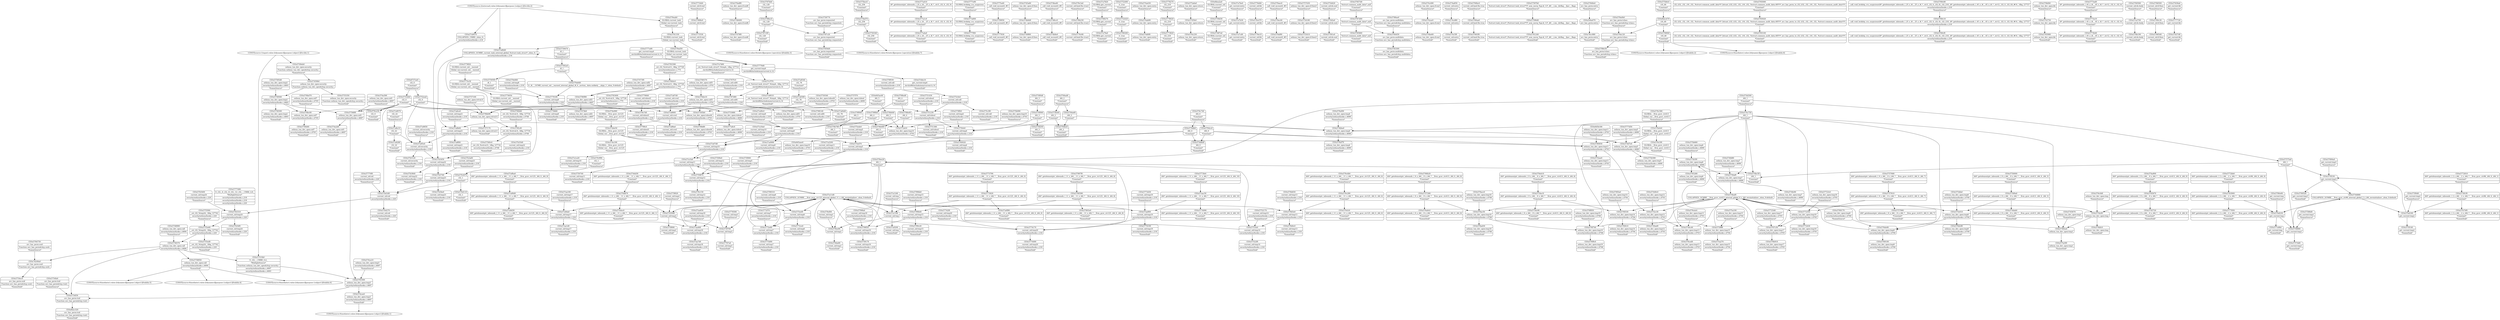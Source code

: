 digraph {
	CE0x574a590 [shape=record,shape=Mrecord,label="{CE0x574a590|selinux_tun_dev_open:sid1|security/selinux/hooks.c,4697|*SummSource*}"]
	CE0x5773790 [shape=record,shape=Mrecord,label="{CE0x5773790|i64*_getelementptr_inbounds_(_11_x_i64_,_11_x_i64_*___llvm_gcov_ctr125,_i64_0,_i64_0)|*Constant*|*SummSource*}"]
	CE0x5779680 [shape=record,shape=Mrecord,label="{CE0x5779680|current_sid:tmp8|security/selinux/hooks.c,218|*SummSink*}"]
	CE0x57586d0 [shape=record,shape=Mrecord,label="{CE0x57586d0|get_current:tmp1|*SummSource*}"]
	CE0x574f200 [shape=record,shape=Mrecord,label="{CE0x574f200|i64_3|*Constant*|*SummSink*}"]
	CE0x57666e0 [shape=record,shape=Mrecord,label="{CE0x57666e0|current_sid:if.end}"]
	CE0x57bd180 [shape=record,shape=Mrecord,label="{CE0x57bd180|get_current:tmp2}"]
	CE0x576a8f0 [shape=record,shape=Mrecord,label="{CE0x576a8f0|selinux_tun_dev_open:if.end6|*SummSource*}"]
	CE0x579f030 [shape=record,shape=Mrecord,label="{CE0x579f030|current_sid:call|security/selinux/hooks.c,218|*SummSource*}"]
	CE0x5748990 [shape=record,shape=Mrecord,label="{CE0x5748990|selinux_tun_dev_open:call|security/selinux/hooks.c,4694|*SummSource*}"]
	"CONST[source:0(mediator),value:2(dynamic)][purpose:{subject}][SnkIdx:0]"
	CE0x576ac50 [shape=record,shape=Mrecord,label="{CE0x576ac50|selinux_tun_dev_open:tmp18|security/selinux/hooks.c,4708}"]
	CE0x5779050 [shape=record,shape=Mrecord,label="{CE0x5779050|GLOBAL:current_sid.__warned|Global_var:current_sid.__warned|*SummSink*}"]
	CE0x5755ed0 [shape=record,shape=Mrecord,label="{CE0x5755ed0|_ret_i32_%tmp24,_!dbg_!27742|security/selinux/hooks.c,220|*SummSink*}"]
	CE0x57532b0 [shape=record,shape=Mrecord,label="{CE0x57532b0|i32_0|*Constant*}"]
	CE0x575dfa0 [shape=record,shape=Mrecord,label="{CE0x575dfa0|selinux_tun_dev_open:tmp8|security/selinux/hooks.c,4700|*SummSource*}"]
	CE0x576fcd0 [shape=record,shape=Mrecord,label="{CE0x576fcd0|_ret_i32_%retval.0,_!dbg_!27734|security/selinux/hooks.c,4708}"]
	CE0x5758770 [shape=record,shape=Mrecord,label="{CE0x5758770|avc_has_perm:requested|Function::avc_has_perm&Arg::requested::|*SummSource*}"]
	CE0x575a270 [shape=record,shape=Mrecord,label="{CE0x575a270|selinux_tun_dev_open:tmp15|security/selinux/hooks.c,4704|*SummSink*}"]
	CE0x6b2c320 [shape=record,shape=Mrecord,label="{CE0x6b2c320|avc_has_perm:tsid|Function::avc_has_perm&Arg::tsid::|*SummSink*}"]
	CE0x5777d50 [shape=record,shape=Mrecord,label="{CE0x5777d50|selinux_tun_dev_open:tmp5|security/selinux/hooks.c,4699|*SummSource*}"]
	CE0x577a410 [shape=record,shape=Mrecord,label="{CE0x577a410|i8*_getelementptr_inbounds_(_25_x_i8_,_25_x_i8_*_.str3,_i32_0,_i32_0)|*Constant*|*SummSource*}"]
	CE0x5753680 [shape=record,shape=Mrecord,label="{CE0x5753680|selinux_tun_dev_open:tobool|security/selinux/hooks.c,4699}"]
	CE0x5757680 [shape=record,shape=Mrecord,label="{CE0x5757680|i64*_getelementptr_inbounds_(_9_x_i64_,_9_x_i64_*___llvm_gcov_ctr413,_i64_0,_i64_7)|*Constant*|*SummSource*}"]
	CE0x5780e60 [shape=record,shape=Mrecord,label="{CE0x5780e60|get_current:tmp|*SummSource*}"]
	CE0x5777e90 [shape=record,shape=Mrecord,label="{CE0x5777e90|GLOBAL:lockdep_rcu_suspicious|*Constant*|*SummSource*}"]
	CE0x57a9650 [shape=record,shape=Mrecord,label="{CE0x57a9650|current_sid:security|security/selinux/hooks.c,218|*SummSource*}"]
	CE0x5777490 [shape=record,shape=Mrecord,label="{CE0x5777490|0:_i32,_4:_i32,_8:_i32,_12:_i32,_:_CMRE_4,8_|*MultipleSource*|security/selinux/hooks.c,218|security/selinux/hooks.c,218|security/selinux/hooks.c,220}"]
	CE0x576b780 [shape=record,shape=Mrecord,label="{CE0x576b780|i64_5|*Constant*|*SummSink*}"]
	CE0x576b640 [shape=record,shape=Mrecord,label="{CE0x576b640|i64_5|*Constant*}"]
	CE0x5775a40 [shape=record,shape=Mrecord,label="{CE0x5775a40|_call_void_mcount()_#3|*SummSource*}"]
	CE0x57a8660 [shape=record,shape=Mrecord,label="{CE0x57a8660|current_sid:cred|security/selinux/hooks.c,218}"]
	CE0x5751fe0 [shape=record,shape=Mrecord,label="{CE0x5751fe0|current_sid:tmp14|security/selinux/hooks.c,218}"]
	CE0x5744d30 [shape=record,shape=Mrecord,label="{CE0x5744d30|i64*_getelementptr_inbounds_(_11_x_i64_,_11_x_i64_*___llvm_gcov_ctr125,_i64_0,_i64_1)|*Constant*|*SummSource*}"]
	CE0x574de50 [shape=record,shape=Mrecord,label="{CE0x574de50|GLOBAL:__llvm_gcov_ctr125|Global_var:__llvm_gcov_ctr125}"]
	CE0x574b6d0 [shape=record,shape=Mrecord,label="{CE0x574b6d0|selinux_tun_dev_open:if.then}"]
	CE0x574ba40 [shape=record,shape=Mrecord,label="{CE0x574ba40|_call_void_mcount()_#3|*SummSource*}"]
	CE0x57a1160 [shape=record,shape=Mrecord,label="{CE0x57a1160|current_sid:tmp}"]
	CE0x5749eb0 [shape=record,shape=Mrecord,label="{CE0x5749eb0|selinux_tun_dev_open:security|Function::selinux_tun_dev_open&Arg::security::|*SummSource*}"]
	CE0x57aa460 [shape=record,shape=Mrecord,label="{CE0x57aa460|current_sid:tmp18|security/selinux/hooks.c,218}"]
	CE0x579eab0 [shape=record,shape=Mrecord,label="{CE0x579eab0|GLOBAL:current_task|Global_var:current_task|*SummSource*}"]
	CE0x5773440 [shape=record,shape=Mrecord,label="{CE0x5773440|current_sid:if.end|*SummSource*}"]
	CE0x5776c80 [shape=record,shape=Mrecord,label="{CE0x5776c80|current_sid:land.lhs.true2|*SummSink*}"]
	CE0x5769100 [shape=record,shape=Mrecord,label="{CE0x5769100|selinux_tun_dev_open:tmp9|security/selinux/hooks.c,4700|*SummSink*}"]
	CE0x57b5900 [shape=record,shape=Mrecord,label="{CE0x57b5900|i64*_getelementptr_inbounds_(_2_x_i64_,_2_x_i64_*___llvm_gcov_ctr98,_i64_0,_i64_0)|*Constant*}"]
	CE0x575ede0 [shape=record,shape=Mrecord,label="{CE0x575ede0|current_sid:tmp5|security/selinux/hooks.c,218|*SummSource*}"]
	CE0x57505b0 [shape=record,shape=Mrecord,label="{CE0x57505b0|selinux_tun_dev_open:tobool4|security/selinux/hooks.c,4703}"]
	CE0x5757f70 [shape=record,shape=Mrecord,label="{CE0x5757f70|selinux_tun_dev_open:tobool|security/selinux/hooks.c,4699|*SummSource*}"]
	CE0x57aa1d0 [shape=record,shape=Mrecord,label="{CE0x57aa1d0|current_sid:tmp17|security/selinux/hooks.c,218|*SummSink*}"]
	CE0x57b3450 [shape=record,shape=Mrecord,label="{CE0x57b3450|current_sid:tmp22|security/selinux/hooks.c,218}"]
	CE0x57a8380 [shape=record,shape=Mrecord,label="{CE0x57a8380|i32_78|*Constant*}"]
	CE0x5754a10 [shape=record,shape=Mrecord,label="{CE0x5754a10|i64*_getelementptr_inbounds_(_9_x_i64_,_9_x_i64_*___llvm_gcov_ctr413,_i64_0,_i64_6)|*Constant*}"]
	CE0x5773d30 [shape=record,shape=Mrecord,label="{CE0x5773d30|current_sid:tmp19|security/selinux/hooks.c,218|*SummSource*}"]
	CE0x57a0200 [shape=record,shape=Mrecord,label="{CE0x57a0200|current_sid:tmp|*SummSink*}"]
	CE0x5775d00 [shape=record,shape=Mrecord,label="{CE0x5775d00|current_sid:tmp7|security/selinux/hooks.c,218|*SummSink*}"]
	CE0x574c750 [shape=record,shape=Mrecord,label="{CE0x574c750|i64_1|*Constant*}"]
	CE0x57a7820 [shape=record,shape=Mrecord,label="{CE0x57a7820|GLOBAL:get_current|*Constant*|*SummSource*}"]
	CE0x57d4e10 [shape=record,shape=Mrecord,label="{CE0x57d4e10|get_current:tmp4|./arch/x86/include/asm/current.h,14|*SummSink*}"]
	CE0x5780580 [shape=record,shape=Mrecord,label="{CE0x5780580|i64*_getelementptr_inbounds_(_11_x_i64_,_11_x_i64_*___llvm_gcov_ctr125,_i64_0,_i64_8)|*Constant*}"]
	CE0x5760020 [shape=record,shape=Mrecord,label="{CE0x5760020|current_sid:tmp4|security/selinux/hooks.c,218|*SummSink*}"]
	CE0x5783390 [shape=record,shape=Mrecord,label="{CE0x5783390|_ret_i32_%retval.0,_!dbg_!27728|security/selinux/avc.c,775|*SummSource*}"]
	CE0x5773530 [shape=record,shape=Mrecord,label="{CE0x5773530|current_sid:if.end|*SummSink*}"]
	CE0x57509e0 [shape=record,shape=Mrecord,label="{CE0x57509e0|current_sid:tmp12|security/selinux/hooks.c,218|*SummSource*}"]
	CE0x574d7e0 [shape=record,shape=Mrecord,label="{CE0x574d7e0|selinux_tun_dev_open:tmp5|security/selinux/hooks.c,4699}"]
	CE0x576bb90 [shape=record,shape=Mrecord,label="{CE0x576bb90|selinux_tun_dev_open:retval.0}"]
	CE0x5777f00 [shape=record,shape=Mrecord,label="{CE0x5777f00|GLOBAL:lockdep_rcu_suspicious|*Constant*|*SummSink*}"]
	CE0x5780650 [shape=record,shape=Mrecord,label="{CE0x5780650|selinux_tun_dev_open:tmp11|security/selinux/hooks.c,4703}"]
	CE0x5780260 [shape=record,shape=Mrecord,label="{CE0x5780260|i1_true|*Constant*|*SummSink*}"]
	CE0x574ab90 [shape=record,shape=Mrecord,label="{CE0x574ab90|selinux_tun_dev_open:entry}"]
	CE0x575f700 [shape=record,shape=Mrecord,label="{CE0x575f700|current_sid:tmp3}"]
	"CONST[source:0(mediator),value:0(static)][purpose:{operation}][SnkIdx:3]"
	CE0x5752490 [shape=record,shape=Mrecord,label="{CE0x5752490|i1_true|*Constant*|*SummSource*}"]
	CE0x5778270 [shape=record,shape=Mrecord,label="{CE0x5778270|i32_218|*Constant*|*SummSource*}"]
	CE0x575a6a0 [shape=record,shape=Mrecord,label="{CE0x575a6a0|selinux_tun_dev_open:return|*SummSource*}"]
	CE0x57487a0 [shape=record,shape=Mrecord,label="{CE0x57487a0|GLOBAL:current_sid|*Constant*|*SummSink*}"]
	CE0x576d870 [shape=record,shape=Mrecord,label="{CE0x576d870|i64*_getelementptr_inbounds_(_11_x_i64_,_11_x_i64_*___llvm_gcov_ctr125,_i64_0,_i64_1)|*Constant*}"]
	CE0x57aa900 [shape=record,shape=Mrecord,label="{CE0x57aa900|current_sid:tmp19|security/selinux/hooks.c,218}"]
	CE0x5744c40 [shape=record,shape=Mrecord,label="{CE0x5744c40|selinux_tun_dev_open:tmp13|security/selinux/hooks.c,4703}"]
	CE0x576f850 [shape=record,shape=Mrecord,label="{CE0x576f850|selinux_tun_dev_open:tmp19|security/selinux/hooks.c,4708|*SummSource*}"]
	CE0x579ee20 [shape=record,shape=Mrecord,label="{CE0x579ee20|i64_1|*Constant*}"]
	CE0x575b660 [shape=record,shape=Mrecord,label="{CE0x575b660|selinux_tun_dev_open:tmp6|security/selinux/hooks.c,4699|*SummSource*}"]
	CE0x576ced0 [shape=record,shape=Mrecord,label="{CE0x576ced0|selinux_tun_dev_open:tmp13|security/selinux/hooks.c,4703|*SummSink*}"]
	CE0x5772430 [shape=record,shape=Mrecord,label="{CE0x5772430|selinux_tun_dev_open:tmp16|security/selinux/hooks.c,4705|*SummSink*}"]
	CE0x574e060 [shape=record,shape=Mrecord,label="{CE0x574e060|GLOBAL:__llvm_gcov_ctr125|Global_var:__llvm_gcov_ctr125|*SummSource*}"]
	CE0x57474b0 [shape=record,shape=Mrecord,label="{CE0x57474b0|selinux_tun_dev_open:call2|security/selinux/hooks.c,4697|*SummSink*}"]
	CE0x57b3be0 [shape=record,shape=Mrecord,label="{CE0x57b3be0|current_sid:tmp23|security/selinux/hooks.c,218|*SummSink*}"]
	CE0x579e7d0 [shape=record,shape=Mrecord,label="{CE0x579e7d0|current_sid:tobool1|security/selinux/hooks.c,218}"]
	CE0x576c0d0 [shape=record,shape=Mrecord,label="{CE0x576c0d0|selinux_tun_dev_open:tmp|*SummSource*}"]
	CE0x579f6b0 [shape=record,shape=Mrecord,label="{CE0x579f6b0|i64_4|*Constant*}"]
	CE0x5779180 [shape=record,shape=Mrecord,label="{CE0x5779180|current_sid:tmp8|security/selinux/hooks.c,218}"]
	CE0x57a7b30 [shape=record,shape=Mrecord,label="{CE0x57a7b30|get_current:entry}"]
	CE0x57a7f70 [shape=record,shape=Mrecord,label="{CE0x57a7f70|_ret_%struct.task_struct*_%tmp4,_!dbg_!27714|./arch/x86/include/asm/current.h,14}"]
	CE0x5744ad0 [shape=record,shape=Mrecord,label="{CE0x5744ad0|selinux_tun_dev_open:tmp12|security/selinux/hooks.c,4703|*SummSink*}"]
	CE0x576ef70 [shape=record,shape=Mrecord,label="{CE0x576ef70|selinux_tun_dev_open:tmp4|security/selinux/hooks.c,4699|*SummSink*}"]
	CE0x579cfc0 [shape=record,shape=Mrecord,label="{CE0x579cfc0|i64*_getelementptr_inbounds_(_11_x_i64_,_11_x_i64_*___llvm_gcov_ctr125,_i64_0,_i64_6)|*Constant*|*SummSink*}"]
	CE0x578c470 [shape=record,shape=Mrecord,label="{CE0x578c470|current_sid:bb}"]
	CE0x57a1fa0 [shape=record,shape=Mrecord,label="{CE0x57a1fa0|current_sid:tmp11|security/selinux/hooks.c,218}"]
	CE0x57a1a20 [shape=record,shape=Mrecord,label="{CE0x57a1a20|current_sid:tmp10|security/selinux/hooks.c,218|*SummSink*}"]
	CE0x5799bb0 [shape=record,shape=Mrecord,label="{CE0x5799bb0|current_sid:tmp15|security/selinux/hooks.c,218|*SummSource*}"]
	CE0x5749f60 [shape=record,shape=Mrecord,label="{CE0x5749f60|selinux_tun_dev_open:if.then|*SummSink*}"]
	CE0x57b5400 [shape=record,shape=Mrecord,label="{CE0x57b5400|current_sid:tmp24|security/selinux/hooks.c,220|*SummSource*}"]
	CE0x575dcf0 [shape=record,shape=Mrecord,label="{CE0x575dcf0|selinux_tun_dev_open:tmp}"]
	CE0x574e190 [shape=record,shape=Mrecord,label="{CE0x574e190|GLOBAL:__llvm_gcov_ctr125|Global_var:__llvm_gcov_ctr125|*SummSink*}"]
	CE0x6bea2a0 [shape=record,shape=Mrecord,label="{CE0x6bea2a0|GLOBAL:current_sid|*Constant*|*SummSource*}"]
	CE0x57a0f90 [shape=record,shape=Mrecord,label="{CE0x57a0f90|i64*_getelementptr_inbounds_(_11_x_i64_,_11_x_i64_*___llvm_gcov_ctr125,_i64_0,_i64_0)|*Constant*|*SummSink*}"]
	CE0x57a8e10 [shape=record,shape=Mrecord,label="{CE0x57a8e10|i32_22|*Constant*}"]
	CE0x577a1c0 [shape=record,shape=Mrecord,label="{CE0x577a1c0|i8*_getelementptr_inbounds_(_25_x_i8_,_25_x_i8_*_.str3,_i32_0,_i32_0)|*Constant*}"]
	CE0x5787c20 [shape=record,shape=Mrecord,label="{CE0x5787c20|avc_has_perm:requested|Function::avc_has_perm&Arg::requested::}"]
	CE0x57585d0 [shape=record,shape=Mrecord,label="{CE0x57585d0|selinux_tun_dev_open:tmp2|security/selinux/hooks.c,4693|*SummSource*}"]
	CE0x579aec0 [shape=record,shape=Mrecord,label="{CE0x579aec0|_call_void_mcount()_#3|*SummSource*}"]
	CE0x5759d30 [shape=record,shape=Mrecord,label="{CE0x5759d30|GLOBAL:current_sid|*Constant*}"]
	CE0x5799310 [shape=record,shape=Mrecord,label="{CE0x5799310|current_sid:tmp6|security/selinux/hooks.c,218|*SummSource*}"]
	CE0x5750740 [shape=record,shape=Mrecord,label="{CE0x5750740|current_sid:tmp11|security/selinux/hooks.c,218|*SummSink*}"]
	CE0x5788ec0 [shape=record,shape=Mrecord,label="{CE0x5788ec0|i32_128|*Constant*}"]
	CE0x5759170 [shape=record,shape=Mrecord,label="{CE0x5759170|current_sid:tmp16|security/selinux/hooks.c,218|*SummSink*}"]
	CE0x57592a0 [shape=record,shape=Mrecord,label="{CE0x57592a0|i8_1|*Constant*}"]
	CE0x575f230 [shape=record,shape=Mrecord,label="{CE0x575f230|get_current:tmp3}"]
	CE0x57479f0 [shape=record,shape=Mrecord,label="{CE0x57479f0|selinux_tun_dev_open:if.end6|*SummSink*}"]
	CE0x5766b20 [shape=record,shape=Mrecord,label="{CE0x5766b20|i64*_getelementptr_inbounds_(_9_x_i64_,_9_x_i64_*___llvm_gcov_ctr413,_i64_0,_i64_8)|*Constant*|*SummSource*}"]
	CE0x5768ed0 [shape=record,shape=Mrecord,label="{CE0x5768ed0|i64_4|*Constant*|*SummSource*}"]
	CE0x576f740 [shape=record,shape=Mrecord,label="{CE0x576f740|selinux_tun_dev_open:tmp19|security/selinux/hooks.c,4708}"]
	CE0x57a07d0 [shape=record,shape=Mrecord,label="{CE0x57a07d0|current_sid:tmp10|security/selinux/hooks.c,218}"]
	CE0x74249a0 [shape=record,shape=Mrecord,label="{CE0x74249a0|avc_has_perm:ssid|Function::avc_has_perm&Arg::ssid::}"]
	CE0x5754180 [shape=record,shape=Mrecord,label="{CE0x5754180|selinux_tun_dev_open:if.then5}"]
	CE0x5750340 [shape=record,shape=Mrecord,label="{CE0x5750340|i32_256|*Constant*|*SummSink*}"]
	CE0x576bc00 [shape=record,shape=Mrecord,label="{CE0x576bc00|selinux_tun_dev_open:sid7|security/selinux/hooks.c,4705}"]
	CE0x575eef0 [shape=record,shape=Mrecord,label="{CE0x575eef0|current_sid:tmp6|security/selinux/hooks.c,218}"]
	CE0x576eb10 [shape=record,shape=Mrecord,label="{CE0x576eb10|i64*_getelementptr_inbounds_(_9_x_i64_,_9_x_i64_*___llvm_gcov_ctr413,_i64_0,_i64_6)|*Constant*|*SummSource*}"]
	CE0x645b180 [shape=record,shape=Mrecord,label="{CE0x645b180|selinux_tun_dev_open:tmp11|security/selinux/hooks.c,4703|*SummSource*}"]
	CE0x574bba0 [shape=record,shape=Mrecord,label="{CE0x574bba0|selinux_tun_dev_open:tmp4|security/selinux/hooks.c,4699}"]
	CE0x575d420 [shape=record,shape=Mrecord,label="{CE0x575d420|current_sid:do.end|*SummSource*}"]
	CE0x57a84d0 [shape=record,shape=Mrecord,label="{CE0x57a84d0|i32_78|*Constant*|*SummSink*}"]
	CE0x57a9280 [shape=record,shape=Mrecord,label="{CE0x57a9280|i32_22|*Constant*|*SummSink*}"]
	CE0x5746400 [shape=record,shape=Mrecord,label="{CE0x5746400|selinux_tun_dev_open:if.end6}"]
	CE0x5755f40 [shape=record,shape=Mrecord,label="{CE0x5755f40|_ret_i32_%tmp24,_!dbg_!27742|security/selinux/hooks.c,220|*SummSource*}"]
	CE0x576ad30 [shape=record,shape=Mrecord,label="{CE0x576ad30|selinux_tun_dev_open:tmp18|security/selinux/hooks.c,4708|*SummSink*}"]
	CE0x5783300 [shape=record,shape=Mrecord,label="{CE0x5783300|avc_has_perm:auditdata|Function::avc_has_perm&Arg::auditdata::|*SummSink*}"]
	"CONST[source:0(mediator),value:0(static)][purpose:{operation}][SnkIdx:7]"
	CE0x574dab0 [shape=record,shape=Mrecord,label="{CE0x574dab0|i64*_getelementptr_inbounds_(_9_x_i64_,_9_x_i64_*___llvm_gcov_ctr413,_i64_0,_i64_3)|*Constant*|*SummSink*}"]
	CE0x57a79a0 [shape=record,shape=Mrecord,label="{CE0x57a79a0|GLOBAL:get_current|*Constant*|*SummSink*}"]
	CE0x5767fc0 [shape=record,shape=Mrecord,label="{CE0x5767fc0|current_sid:call4|security/selinux/hooks.c,218|*SummSource*}"]
	CE0x57561e0 [shape=record,shape=Mrecord,label="{CE0x57561e0|current_sid:do.end|*SummSink*}"]
	CE0x5772e60 [shape=record,shape=Mrecord,label="{CE0x5772e60|current_sid:tmp7|security/selinux/hooks.c,218}"]
	CE0x576bd70 [shape=record,shape=Mrecord,label="{CE0x576bd70|selinux_tun_dev_open:sid7|security/selinux/hooks.c,4705|*SummSource*}"]
	CE0x576c580 [shape=record,shape=Mrecord,label="{CE0x576c580|GLOBAL:__llvm_gcov_ctr413|Global_var:__llvm_gcov_ctr413|*SummSource*}"]
	CE0x57b4270 [shape=record,shape=Mrecord,label="{CE0x57b4270|current_sid:sid|security/selinux/hooks.c,220|*SummSink*}"]
	CE0x5787c90 [shape=record,shape=Mrecord,label="{CE0x5787c90|i32_128|*Constant*|*SummSink*}"]
	CE0x57575a0 [shape=record,shape=Mrecord,label="{CE0x57575a0|i64_1|*Constant*}"]
	CE0x5745720 [shape=record,shape=Mrecord,label="{CE0x5745720|i64*_getelementptr_inbounds_(_9_x_i64_,_9_x_i64_*___llvm_gcov_ctr413,_i64_0,_i64_0)|*Constant*|*SummSink*}"]
	CE0x575b580 [shape=record,shape=Mrecord,label="{CE0x575b580|selinux_tun_dev_open:tmp5|security/selinux/hooks.c,4699|*SummSink*}"]
	CE0x5774090 [shape=record,shape=Mrecord,label="{CE0x5774090|i64*_getelementptr_inbounds_(_11_x_i64_,_11_x_i64_*___llvm_gcov_ctr125,_i64_0,_i64_10)|*Constant*|*SummSink*}"]
	CE0x574c490 [shape=record,shape=Mrecord,label="{CE0x574c490|selinux_tun_dev_open:if.end|*SummSource*}"]
	CE0x57803e0 [shape=record,shape=Mrecord,label="{CE0x57803e0|i64*_getelementptr_inbounds_(_11_x_i64_,_11_x_i64_*___llvm_gcov_ctr125,_i64_0,_i64_8)|*Constant*|*SummSink*}"]
	CE0x5772ce0 [shape=record,shape=Mrecord,label="{CE0x5772ce0|current_sid:tmp6|security/selinux/hooks.c,218|*SummSink*}"]
	CE0x574c5f0 [shape=record,shape=Mrecord,label="{CE0x574c5f0|current_sid:entry|*SummSink*}"]
	CE0x576a9c0 [shape=record,shape=Mrecord,label="{CE0x576a9c0|i64*_getelementptr_inbounds_(_9_x_i64_,_9_x_i64_*___llvm_gcov_ctr413,_i64_0,_i64_8)|*Constant*|*SummSink*}"]
	CE0x5760bc0 [shape=record,shape=Mrecord,label="{CE0x5760bc0|current_sid:land.lhs.true|*SummSource*}"]
	CE0x579a6d0 [shape=record,shape=Mrecord,label="{CE0x579a6d0|0:_i8,_:_GCMR_current_sid.__warned_internal_global_i8_0,_section_.data.unlikely_,_align_1:_elem_0:default:}"]
	CE0x57a9ba0 [shape=record,shape=Mrecord,label="{CE0x57a9ba0|i64*_getelementptr_inbounds_(_11_x_i64_,_11_x_i64_*___llvm_gcov_ctr125,_i64_0,_i64_9)|*Constant*|*SummSource*}"]
	CE0x57596d0 [shape=record,shape=Mrecord,label="{CE0x57596d0|%struct.task_struct*_(%struct.task_struct**)*_asm_movq_%gs:$_1:P_,$0_,_r,im,_dirflag_,_fpsr_,_flags_}"]
	CE0x5787bb0 [shape=record,shape=Mrecord,label="{CE0x5787bb0|i32_128|*Constant*|*SummSource*}"]
	CE0x57a7be0 [shape=record,shape=Mrecord,label="{CE0x57a7be0|get_current:entry|*SummSource*}"]
	CE0x5761240 [shape=record,shape=Mrecord,label="{CE0x5761240|%struct.task_struct*_(%struct.task_struct**)*_asm_movq_%gs:$_1:P_,$0_,_r,im,_dirflag_,_fpsr_,_flags_|*SummSink*}"]
	CE0x5799b40 [shape=record,shape=Mrecord,label="{CE0x5799b40|current_sid:tmp15|security/selinux/hooks.c,218}"]
	CE0x574a900 [shape=record,shape=Mrecord,label="{CE0x574a900|i64*_getelementptr_inbounds_(_9_x_i64_,_9_x_i64_*___llvm_gcov_ctr413,_i64_0,_i64_0)|*Constant*|*SummSource*}"]
	CE0x5777850 [shape=record,shape=Mrecord,label="{CE0x5777850|i64*_getelementptr_inbounds_(_2_x_i64_,_2_x_i64_*___llvm_gcov_ctr98,_i64_0,_i64_0)|*Constant*|*SummSink*}"]
	CE0x576acc0 [shape=record,shape=Mrecord,label="{CE0x576acc0|selinux_tun_dev_open:tmp18|security/selinux/hooks.c,4708|*SummSource*}"]
	CE0x576f9c0 [shape=record,shape=Mrecord,label="{CE0x576f9c0|selinux_tun_dev_open:tmp19|security/selinux/hooks.c,4708|*SummSink*}"]
	CE0x575feb0 [shape=record,shape=Mrecord,label="{CE0x575feb0|current_sid:tmp4|security/selinux/hooks.c,218}"]
	CE0x76cc980 [shape=record,shape=Mrecord,label="{CE0x76cc980|avc_has_perm:entry|*SummSink*}"]
	CE0x579ee90 [shape=record,shape=Mrecord,label="{CE0x579ee90|current_sid:tmp1}"]
	CE0x5776d40 [shape=record,shape=Mrecord,label="{CE0x5776d40|current_sid:bb|*SummSource*}"]
	CE0x5750000 [shape=record,shape=Mrecord,label="{CE0x5750000|i64*_getelementptr_inbounds_(_9_x_i64_,_9_x_i64_*___llvm_gcov_ctr413,_i64_0,_i64_3)|*Constant*|*SummSource*}"]
	CE0x5778020 [shape=record,shape=Mrecord,label="{CE0x5778020|i32_218|*Constant*}"]
	CE0x57b3a60 [shape=record,shape=Mrecord,label="{CE0x57b3a60|current_sid:tmp23|security/selinux/hooks.c,218|*SummSource*}"]
	CE0x575f0d0 [shape=record,shape=Mrecord,label="{CE0x575f0d0|get_current:tmp2|*SummSource*}"]
	CE0x57b74f0 [shape=record,shape=Mrecord,label="{CE0x57b74f0|i64*_getelementptr_inbounds_(_2_x_i64_,_2_x_i64_*___llvm_gcov_ctr98,_i64_0,_i64_1)|*Constant*|*SummSink*}"]
	CE0x5768e60 [shape=record,shape=Mrecord,label="{CE0x5768e60|i64_4|*Constant*}"]
	CE0x574be60 [shape=record,shape=Mrecord,label="{CE0x574be60|selinux_tun_dev_open:if.end|*SummSink*}"]
	CE0x57a1240 [shape=record,shape=Mrecord,label="{CE0x57a1240|current_sid:tmp|*SummSource*}"]
	CE0x574d300 [shape=record,shape=Mrecord,label="{CE0x574d300|i64_1|*Constant*|*SummSource*}"]
	CE0x57569a0 [shape=record,shape=Mrecord,label="{CE0x57569a0|i64*_getelementptr_inbounds_(_9_x_i64_,_9_x_i64_*___llvm_gcov_ctr413,_i64_0,_i64_3)|*Constant*}"]
	CE0x5767d60 [shape=record,shape=Mrecord,label="{CE0x5767d60|current_sid:call4|security/selinux/hooks.c,218}"]
	CE0x5745fe0 [shape=record,shape=Mrecord,label="{CE0x5745fe0|selinux_tun_dev_open:return}"]
	CE0x57694a0 [shape=record,shape=Mrecord,label="{CE0x57694a0|get_current:tmp3|*SummSource*}"]
	CE0x57597b0 [shape=record,shape=Mrecord,label="{CE0x57597b0|%struct.task_struct*_(%struct.task_struct**)*_asm_movq_%gs:$_1:P_,$0_,_r,im,_dirflag_,_fpsr_,_flags_|*SummSource*}"]
	CE0x5754fa0 [shape=record,shape=Mrecord,label="{CE0x5754fa0|avc_has_perm:tsid|Function::avc_has_perm&Arg::tsid::|*SummSource*}"]
	CE0x574d6d0 [shape=record,shape=Mrecord,label="{CE0x574d6d0|i64_0|*Constant*|*SummSink*}"]
	CE0x57646e0 [shape=record,shape=Mrecord,label="{CE0x57646e0|avc_has_perm:entry|*SummSource*}"]
	CE0x5759ff0 [shape=record,shape=Mrecord,label="{CE0x5759ff0|selinux_tun_dev_open:tmp15|security/selinux/hooks.c,4704}"]
	CE0x5777930 [shape=record,shape=Mrecord,label="{CE0x5777930|_call_void_mcount()_#3|*SummSink*}"]
	CE0x5759470 [shape=record,shape=Mrecord,label="{CE0x5759470|i8_1|*Constant*|*SummSource*}"]
	CE0x5764a60 [shape=record,shape=Mrecord,label="{CE0x5764a60|i64_2|*Constant*}"]
	"CONST[source:0(mediator),value:2(dynamic)][purpose:{object}][SnkIdx:2]"
	CE0x57b4110 [shape=record,shape=Mrecord,label="{CE0x57b4110|i32_1|*Constant*|*SummSink*}"]
	CE0x57aa650 [shape=record,shape=Mrecord,label="{CE0x57aa650|current_sid:tmp18|security/selinux/hooks.c,218|*SummSource*}"]
	CE0x5789f40 [shape=record,shape=Mrecord,label="{CE0x5789f40|i16_49|*Constant*|*SummSink*}"]
	CE0x5765020 [shape=record,shape=Mrecord,label="{CE0x5765020|i32_(i32,_i32,_i16,_i32,_%struct.common_audit_data*)*_bitcast_(i32_(i32,_i32,_i16,_i32,_%struct.common_audit_data.495*)*_avc_has_perm_to_i32_(i32,_i32,_i16,_i32,_%struct.common_audit_data*)*)|*Constant*}"]
	CE0x575c0e0 [shape=record,shape=Mrecord,label="{CE0x575c0e0|current_sid:call|security/selinux/hooks.c,218}"]
	CE0x5757280 [shape=record,shape=Mrecord,label="{CE0x5757280|i64*_getelementptr_inbounds_(_9_x_i64_,_9_x_i64_*___llvm_gcov_ctr413,_i64_0,_i64_8)|*Constant*}"]
	CE0x5745670 [shape=record,shape=Mrecord,label="{CE0x5745670|selinux_tun_dev_open:tmp1|*SummSource*}"]
	CE0x57b54f0 [shape=record,shape=Mrecord,label="{CE0x57b54f0|current_sid:tmp24|security/selinux/hooks.c,220|*SummSink*}"]
	CE0x57b35d0 [shape=record,shape=Mrecord,label="{CE0x57b35d0|current_sid:tmp22|security/selinux/hooks.c,218|*SummSource*}"]
	CE0x57b3f90 [shape=record,shape=Mrecord,label="{CE0x57b3f90|i32_1|*Constant*|*SummSource*}"]
	CE0x5744880 [shape=record,shape=Mrecord,label="{CE0x5744880|COLLAPSED:_GCMRE___llvm_gcov_ctr98_internal_global_2_x_i64_zeroinitializer:_elem_0:default:}"]
	CE0x5769cf0 [shape=record,shape=Mrecord,label="{CE0x5769cf0|_call_void_lockdep_rcu_suspicious(i8*_getelementptr_inbounds_(_25_x_i8_,_25_x_i8_*_.str3,_i32_0,_i32_0),_i32_218,_i8*_getelementptr_inbounds_(_45_x_i8_,_45_x_i8_*_.str12,_i32_0,_i32_0))_#10,_!dbg_!27727|security/selinux/hooks.c,218|*SummSink*}"]
	CE0x5764ad0 [shape=record,shape=Mrecord,label="{CE0x5764ad0|i64_2|*Constant*|*SummSource*}"]
	CE0x5758950 [shape=record,shape=Mrecord,label="{CE0x5758950|selinux_tun_dev_open:call|security/selinux/hooks.c,4694|*SummSink*}"]
	CE0x575f140 [shape=record,shape=Mrecord,label="{CE0x575f140|get_current:tmp2|*SummSink*}"]
	CE0x57a0680 [shape=record,shape=Mrecord,label="{CE0x57a0680|current_sid:tmp9|security/selinux/hooks.c,218}"]
	CE0x57997f0 [shape=record,shape=Mrecord,label="{CE0x57997f0|i64*_getelementptr_inbounds_(_11_x_i64_,_11_x_i64_*___llvm_gcov_ctr125,_i64_0,_i64_8)|*Constant*|*SummSource*}"]
	CE0x5757610 [shape=record,shape=Mrecord,label="{CE0x5757610|i64*_getelementptr_inbounds_(_9_x_i64_,_9_x_i64_*___llvm_gcov_ctr413,_i64_0,_i64_7)|*Constant*}"]
	CE0x579ac40 [shape=record,shape=Mrecord,label="{CE0x579ac40|_call_void_mcount()_#3}"]
	CE0x576bf40 [shape=record,shape=Mrecord,label="{CE0x576bf40|selinux_tun_dev_open:bb|*SummSource*}"]
	CE0x57a7d60 [shape=record,shape=Mrecord,label="{CE0x57a7d60|_ret_%struct.task_struct*_%tmp4,_!dbg_!27714|./arch/x86/include/asm/current.h,14|*SummSource*}"]
	CE0x57473f0 [shape=record,shape=Mrecord,label="{CE0x57473f0|selinux_tun_dev_open:call2|security/selinux/hooks.c,4697|*SummSource*}"]
	CE0x579f940 [shape=record,shape=Mrecord,label="{CE0x579f940|i64_5|*Constant*}"]
	CE0x57a9da0 [shape=record,shape=Mrecord,label="{CE0x57a9da0|current_sid:tmp17|security/selinux/hooks.c,218}"]
	CE0x57723c0 [shape=record,shape=Mrecord,label="{CE0x57723c0|selinux_tun_dev_open:tmp16|security/selinux/hooks.c,4705|*SummSource*}"]
	CE0x574bc50 [shape=record,shape=Mrecord,label="{CE0x574bc50|i64_1|*Constant*|*SummSink*}"]
	CE0x574ce30 [shape=record,shape=Mrecord,label="{CE0x574ce30|i32_0|*Constant*|*SummSink*}"]
	CE0x5764750 [shape=record,shape=Mrecord,label="{CE0x5764750|avc_has_perm:ssid|Function::avc_has_perm&Arg::ssid::|*SummSource*}"]
	CE0x57a0990 [shape=record,shape=Mrecord,label="{CE0x57a0990|current_sid:tmp9|security/selinux/hooks.c,218|*SummSink*}"]
	CE0x574baf0 [shape=record,shape=Mrecord,label="{CE0x574baf0|COLLAPSED:_GCMRE___llvm_gcov_ctr413_internal_global_9_x_i64_zeroinitializer:_elem_0:default:}"]
	CE0x578c3a0 [shape=record,shape=Mrecord,label="{CE0x578c3a0|current_sid:land.lhs.true2|*SummSource*}"]
	CE0x577a600 [shape=record,shape=Mrecord,label="{CE0x577a600|GLOBAL:lockdep_rcu_suspicious|*Constant*}"]
	CE0x5757dd0 [shape=record,shape=Mrecord,label="{CE0x5757dd0|get_current:tmp1|*SummSink*}"]
	"CONST[source:0(mediator),value:2(dynamic)][purpose:{object}][SnkIdx:5]"
	CE0x5752ae0 [shape=record,shape=Mrecord,label="{CE0x5752ae0|selinux_tun_dev_open:tmp11|security/selinux/hooks.c,4703|*SummSink*}"]
	CE0x5756d40 [shape=record,shape=Mrecord,label="{CE0x5756d40|selinux_tun_dev_open:sid7|security/selinux/hooks.c,4705|*SummSink*}"]
	"CONST[source:0(mediator),value:2(dynamic)][purpose:{object}][SnkIdx:1]"
	CE0x5773620 [shape=record,shape=Mrecord,label="{CE0x5773620|i64*_getelementptr_inbounds_(_11_x_i64_,_11_x_i64_*___llvm_gcov_ctr125,_i64_0,_i64_0)|*Constant*}"]
	CE0x579d450 [shape=record,shape=Mrecord,label="{CE0x579d450|current_sid:tmp13|security/selinux/hooks.c,218|*SummSource*}"]
	CE0x5773fe0 [shape=record,shape=Mrecord,label="{CE0x5773fe0|i64*_getelementptr_inbounds_(_11_x_i64_,_11_x_i64_*___llvm_gcov_ctr125,_i64_0,_i64_10)|*Constant*|*SummSource*}"]
	CE0x579ef00 [shape=record,shape=Mrecord,label="{CE0x579ef00|current_sid:tmp1|*SummSource*}"]
	CE0x57595f0 [shape=record,shape=Mrecord,label="{CE0x57595f0|i8_1|*Constant*|*SummSink*}"]
	CE0x5750540 [shape=record,shape=Mrecord,label="{CE0x5750540|selinux_tun_dev_open:tobool4|security/selinux/hooks.c,4703|*SummSource*}"]
	CE0x575afc0 [shape=record,shape=Mrecord,label="{CE0x575afc0|selinux_tun_dev_open:tmp10|security/selinux/hooks.c,4703}"]
	CE0x574fe90 [shape=record,shape=Mrecord,label="{CE0x574fe90|selinux_tun_dev_open:tmp7|security/selinux/hooks.c,4699|*SummSink*}"]
	CE0x57a8b60 [shape=record,shape=Mrecord,label="{CE0x57a8b60|current_sid:tmp21|security/selinux/hooks.c,218}"]
	CE0x5773ad0 [shape=record,shape=Mrecord,label="{CE0x5773ad0|i8*_getelementptr_inbounds_(_45_x_i8_,_45_x_i8_*_.str12,_i32_0,_i32_0)|*Constant*|*SummSource*}"]
	CE0x57844c0 [shape=record,shape=Mrecord,label="{CE0x57844c0|_ret_i32_%retval.0,_!dbg_!27728|security/selinux/avc.c,775}"]
	"CONST[source:1(input),value:2(dynamic)][purpose:{object}][SrcIdx:1]"
	CE0x57a95e0 [shape=record,shape=Mrecord,label="{CE0x57a95e0|current_sid:security|security/selinux/hooks.c,218}"]
	CE0x576f3a0 [shape=record,shape=Mrecord,label="{CE0x576f3a0|selinux_tun_dev_open:tmp14|security/selinux/hooks.c,4704|*SummSource*}"]
	CE0x5769370 [shape=record,shape=Mrecord,label="{CE0x5769370|selinux_tun_dev_open:call3|security/selinux/hooks.c,4701|*SummSource*}"]
	CE0x5757990 [shape=record,shape=Mrecord,label="{CE0x5757990|i64*_getelementptr_inbounds_(_9_x_i64_,_9_x_i64_*___llvm_gcov_ctr413,_i64_0,_i64_7)|*Constant*|*SummSink*}"]
	CE0x576dc80 [shape=record,shape=Mrecord,label="{CE0x576dc80|selinux_tun_dev_open:tmp8|security/selinux/hooks.c,4700|*SummSink*}"]
	CE0x5759950 [shape=record,shape=Mrecord,label="{CE0x5759950|_call_void_mcount()_#3}"]
	CE0x5755e60 [shape=record,shape=Mrecord,label="{CE0x5755e60|_ret_i32_%tmp24,_!dbg_!27742|security/selinux/hooks.c,220}"]
	CE0x575a100 [shape=record,shape=Mrecord,label="{CE0x575a100|selinux_tun_dev_open:tmp15|security/selinux/hooks.c,4704|*SummSource*}"]
	CE0x57767a0 [shape=record,shape=Mrecord,label="{CE0x57767a0|current_sid:tmp3|*SummSink*}"]
	CE0x57b43d0 [shape=record,shape=Mrecord,label="{CE0x57b43d0|current_sid:sid|security/selinux/hooks.c,220}"]
	CE0x5754f30 [shape=record,shape=Mrecord,label="{CE0x5754f30|avc_has_perm:tsid|Function::avc_has_perm&Arg::tsid::}"]
	CE0x575f620 [shape=record,shape=Mrecord,label="{CE0x575f620|current_sid:tmp2|*SummSource*}"]
	CE0x5783400 [shape=record,shape=Mrecord,label="{CE0x5783400|_ret_i32_%retval.0,_!dbg_!27728|security/selinux/avc.c,775|*SummSink*}"]
	CE0x57450d0 [shape=record,shape=Mrecord,label="{CE0x57450d0|current_sid:tmp2}"]
	CE0x5760560 [shape=record,shape=Mrecord,label="{CE0x5760560|current_sid:do.body|*SummSource*}"]
	CE0x57522f0 [shape=record,shape=Mrecord,label="{CE0x57522f0|current_sid:tmp14|security/selinux/hooks.c,218|*SummSink*}"]
	CE0x5799fa0 [shape=record,shape=Mrecord,label="{CE0x5799fa0|current_sid:tmp16|security/selinux/hooks.c,218|*SummSource*}"]
	CE0x57725d0 [shape=record,shape=Mrecord,label="{CE0x57725d0|selinux_tun_dev_open:tmp17|security/selinux/hooks.c,4705|*SummSource*}"]
	CE0x5772350 [shape=record,shape=Mrecord,label="{CE0x5772350|selinux_tun_dev_open:tmp16|security/selinux/hooks.c,4705}"]
	CE0x5764cc0 [shape=record,shape=Mrecord,label="{CE0x5764cc0|i64_0|*Constant*}"]
	CE0x57a8540 [shape=record,shape=Mrecord,label="{CE0x57a8540|i32_78|*Constant*|*SummSource*}"]
	CE0x5776e10 [shape=record,shape=Mrecord,label="{CE0x5776e10|current_sid:bb|*SummSink*}"]
	CE0x5764be0 [shape=record,shape=Mrecord,label="{CE0x5764be0|i64_2|*Constant*|*SummSink*}"]
	CE0x5773820 [shape=record,shape=Mrecord,label="{CE0x5773820|i32_218|*Constant*|*SummSink*}"]
	CE0x5755350 [shape=record,shape=Mrecord,label="{CE0x5755350|selinux_tun_dev_open:security|Function::selinux_tun_dev_open&Arg::security::|*SummSink*}"]
	CE0x5768140 [shape=record,shape=Mrecord,label="{CE0x5768140|current_sid:call4|security/selinux/hooks.c,218|*SummSink*}"]
	CE0x6b2c470 [shape=record,shape=Mrecord,label="{CE0x6b2c470|i16_49|*Constant*}"]
	"CONST[source:0(mediator),value:2(dynamic)][purpose:{object}][SnkIdx:6]"
	CE0x575ed70 [shape=record,shape=Mrecord,label="{CE0x575ed70|current_sid:tmp5|security/selinux/hooks.c,218}"]
	CE0x576f330 [shape=record,shape=Mrecord,label="{CE0x576f330|selinux_tun_dev_open:tmp14|security/selinux/hooks.c,4704}"]
	CE0x5752420 [shape=record,shape=Mrecord,label="{CE0x5752420|i1_true|*Constant*}"]
	CE0x57856d0 [shape=record,shape=Mrecord,label="{CE0x57856d0|avc_has_perm:requested|Function::avc_has_perm&Arg::requested::|*SummSink*}"]
	CE0x57aac50 [shape=record,shape=Mrecord,label="{CE0x57aac50|i64*_getelementptr_inbounds_(_11_x_i64_,_11_x_i64_*___llvm_gcov_ctr125,_i64_0,_i64_10)|*Constant*}"]
	CE0x575ff20 [shape=record,shape=Mrecord,label="{CE0x575ff20|current_sid:tmp4|security/selinux/hooks.c,218|*SummSource*}"]
	CE0x576de80 [shape=record,shape=Mrecord,label="{CE0x576de80|selinux_tun_dev_open:tmp9|security/selinux/hooks.c,4700}"]
	CE0x5758560 [shape=record,shape=Mrecord,label="{CE0x5758560|selinux_tun_dev_open:tmp2|security/selinux/hooks.c,4693}"]
	CE0x575d2a0 [shape=record,shape=Mrecord,label="{CE0x575d2a0|current_sid:do.end}"]
	CE0x579d3e0 [shape=record,shape=Mrecord,label="{CE0x579d3e0|current_sid:tmp13|security/selinux/hooks.c,218}"]
	CE0x6737ae0 [shape=record,shape=Mrecord,label="{CE0x6737ae0|i32_0|*Constant*|*SummSource*}"]
	CE0x574bfc0 [shape=record,shape=Mrecord,label="{CE0x574bfc0|selinux_tun_dev_open:tmp|*SummSink*}"]
	CE0x5769c10 [shape=record,shape=Mrecord,label="{CE0x5769c10|_call_void_lockdep_rcu_suspicious(i8*_getelementptr_inbounds_(_25_x_i8_,_25_x_i8_*_.str3,_i32_0,_i32_0),_i32_218,_i8*_getelementptr_inbounds_(_45_x_i8_,_45_x_i8_*_.str12,_i32_0,_i32_0))_#10,_!dbg_!27727|security/selinux/hooks.c,218}"]
	CE0x575c3f0 [shape=record,shape=Mrecord,label="{CE0x575c3f0|current_sid:call|security/selinux/hooks.c,218|*SummSink*}"]
	CE0x57779d0 [shape=record,shape=Mrecord,label="{CE0x57779d0|get_current:tmp4|./arch/x86/include/asm/current.h,14}"]
	CE0x5774100 [shape=record,shape=Mrecord,label="{CE0x5774100|current_sid:tmp19|security/selinux/hooks.c,218|*SummSink*}"]
	CE0x575f060 [shape=record,shape=Mrecord,label="{CE0x575f060|current_sid:tmp5|security/selinux/hooks.c,218|*SummSink*}"]
	CE0x57665d0 [shape=record,shape=Mrecord,label="{CE0x57665d0|current_sid:if.then|*SummSink*}"]
	CE0x57a8ce0 [shape=record,shape=Mrecord,label="{CE0x57a8ce0|current_sid:tmp21|security/selinux/hooks.c,218|*SummSource*}"]
	CE0x57a99d0 [shape=record,shape=Mrecord,label="{CE0x57a99d0|i64*_getelementptr_inbounds_(_11_x_i64_,_11_x_i64_*___llvm_gcov_ctr125,_i64_0,_i64_9)|*Constant*}"]
	CE0x57770f0 [shape=record,shape=Mrecord,label="{CE0x57770f0|current_sid:sid|security/selinux/hooks.c,220|*SummSource*}"]
	CE0x5768270 [shape=record,shape=Mrecord,label="{CE0x5768270|GLOBAL:get_current|*Constant*}"]
	CE0x5777720 [shape=record,shape=Mrecord,label="{CE0x5777720|get_current:bb}"]
	CE0x57568f0 [shape=record,shape=Mrecord,label="{CE0x57568f0|selinux_tun_dev_open:sid1|security/selinux/hooks.c,4697}"]
	CE0x575f690 [shape=record,shape=Mrecord,label="{CE0x575f690|current_sid:tmp2|*SummSink*}"]
	CE0x5752170 [shape=record,shape=Mrecord,label="{CE0x5752170|current_sid:tmp14|security/selinux/hooks.c,218|*SummSource*}"]
	CE0x57663f0 [shape=record,shape=Mrecord,label="{CE0x57663f0|current_sid:land.lhs.true|*SummSink*}"]
	CE0x57a88a0 [shape=record,shape=Mrecord,label="{CE0x57a88a0|current_sid:cred|security/selinux/hooks.c,218|*SummSink*}"]
	CE0x57a8f00 [shape=record,shape=Mrecord,label="{CE0x57a8f00|current_sid:tmp21|security/selinux/hooks.c,218|*SummSink*}"]
	CE0x5767c50 [shape=record,shape=Mrecord,label="{CE0x5767c50|selinux_tun_dev_open:tmp17|security/selinux/hooks.c,4705}"]
	CE0x574f0d0 [shape=record,shape=Mrecord,label="{CE0x574f0d0|i64_3|*Constant*|*SummSource*}"]
	CE0x57a08c0 [shape=record,shape=Mrecord,label="{CE0x57a08c0|current_sid:tmp9|security/selinux/hooks.c,218|*SummSource*}"]
	CE0x57b3d70 [shape=record,shape=Mrecord,label="{CE0x57b3d70|i32_1|*Constant*}"]
	CE0x579ed50 [shape=record,shape=Mrecord,label="{CE0x579ed50|GLOBAL:current_task|Global_var:current_task|*SummSink*}"]
	CE0x578a0b0 [shape=record,shape=Mrecord,label="{CE0x578a0b0|avc_has_perm:tclass|Function::avc_has_perm&Arg::tclass::|*SummSource*}"]
	CE0x57aa7d0 [shape=record,shape=Mrecord,label="{CE0x57aa7d0|current_sid:tmp18|security/selinux/hooks.c,218|*SummSink*}"]
	CE0x574a2d0 [shape=record,shape=Mrecord,label="{CE0x574a2d0|selinux_tun_dev_open:sid1|security/selinux/hooks.c,4697|*SummSink*}"]
	CE0x5751230 [shape=record,shape=Mrecord,label="{CE0x5751230|current_sid:tobool|security/selinux/hooks.c,218}"]
	CE0x577a6c0 [shape=record,shape=Mrecord,label="{CE0x577a6c0|selinux_tun_dev_open:tobool|security/selinux/hooks.c,4699|*SummSink*}"]
	CE0x574a430 [shape=record,shape=Mrecord,label="{CE0x574a430|selinux_tun_dev_open:entry|*SummSource*}"]
	CE0x5799f30 [shape=record,shape=Mrecord,label="{CE0x5799f30|current_sid:tmp16|security/selinux/hooks.c,218}"]
	"CONST[source:2(external),value:2(dynamic)][purpose:{subject}][SrcIdx:2]"
	CE0x574d0f0 [shape=record,shape=Mrecord,label="{CE0x574d0f0|selinux_tun_dev_open:entry|*SummSink*}"]
	CE0x575b5f0 [shape=record,shape=Mrecord,label="{CE0x575b5f0|selinux_tun_dev_open:tmp6|security/selinux/hooks.c,4699}"]
	CE0x5755410 [shape=record,shape=Mrecord,label="{CE0x5755410|selinux_tun_dev_open:if.then5|*SummSink*}"]
	CE0x575fe40 [shape=record,shape=Mrecord,label="{CE0x575fe40|i64_2|*Constant*}"]
	CE0x5765100 [shape=record,shape=Mrecord,label="{CE0x5765100|i32_(i32,_i32,_i16,_i32,_%struct.common_audit_data*)*_bitcast_(i32_(i32,_i32,_i16,_i32,_%struct.common_audit_data.495*)*_avc_has_perm_to_i32_(i32,_i32,_i16,_i32,_%struct.common_audit_data*)*)|*Constant*|*SummSink*}"]
	CE0x57a86d0 [shape=record,shape=Mrecord,label="{CE0x57a86d0|COLLAPSED:_GCMRE_current_task_external_global_%struct.task_struct*:_elem_0::|security/selinux/hooks.c,218}"]
	CE0x576fd40 [shape=record,shape=Mrecord,label="{CE0x576fd40|_ret_i32_%retval.0,_!dbg_!27734|security/selinux/hooks.c,4708|*SummSource*}"]
	CE0x57b3120 [shape=record,shape=Mrecord,label="{CE0x57b3120|current_sid:security|security/selinux/hooks.c,218|*SummSink*}"]
	CE0x57a87d0 [shape=record,shape=Mrecord,label="{CE0x57a87d0|current_sid:cred|security/selinux/hooks.c,218|*SummSource*}"]
	CE0x579c150 [shape=record,shape=Mrecord,label="{CE0x579c150|current_sid:tmp12|security/selinux/hooks.c,218|*SummSink*}"]
	CE0x575fdb0 [shape=record,shape=Mrecord,label="{CE0x575fdb0|i64_0|*Constant*}"]
	CE0x57581f0 [shape=record,shape=Mrecord,label="{CE0x57581f0|i64*_getelementptr_inbounds_(_2_x_i64_,_2_x_i64_*___llvm_gcov_ctr98,_i64_0,_i64_1)|*Constant*}"]
	CE0x5756af0 [shape=record,shape=Mrecord,label="{CE0x5756af0|selinux_tun_dev_open:tmp7|security/selinux/hooks.c,4699}"]
	CE0x576c5f0 [shape=record,shape=Mrecord,label="{CE0x576c5f0|GLOBAL:__llvm_gcov_ctr413|Global_var:__llvm_gcov_ctr413|*SummSink*}"]
	CE0x5757100 [shape=record,shape=Mrecord,label="{CE0x5757100|selinux_tun_dev_open:retval.0|*SummSource*}"]
	CE0x57533b0 [shape=record,shape=Mrecord,label="{CE0x57533b0|0:_i32,_:_CMRE_0,4_|*MultipleSource*|Function::selinux_tun_dev_open&Arg::security::|security/selinux/hooks.c,4697|security/selinux/hooks.c,4693}"]
	CE0x57a9470 [shape=record,shape=Mrecord,label="{CE0x57a9470|COLLAPSED:_CMRE:_elem_0::|security/selinux/hooks.c,218}"]
	CE0x577a4a0 [shape=record,shape=Mrecord,label="{CE0x577a4a0|i8*_getelementptr_inbounds_(_25_x_i8_,_25_x_i8_*_.str3,_i32_0,_i32_0)|*Constant*|*SummSink*}"]
	CE0x574cd80 [shape=record,shape=Mrecord,label="{CE0x574cd80|current_sid:entry}"]
	CE0x5765980 [shape=record,shape=Mrecord,label="{CE0x5765980|selinux_tun_dev_open:bb|*SummSink*}"]
	CE0x5769c80 [shape=record,shape=Mrecord,label="{CE0x5769c80|_call_void_lockdep_rcu_suspicious(i8*_getelementptr_inbounds_(_25_x_i8_,_25_x_i8_*_.str3,_i32_0,_i32_0),_i32_218,_i8*_getelementptr_inbounds_(_45_x_i8_,_45_x_i8_*_.str12,_i32_0,_i32_0))_#10,_!dbg_!27727|security/selinux/hooks.c,218|*SummSource*}"]
	CE0x574cac0 [shape=record,shape=Mrecord,label="{CE0x574cac0|selinux_tun_dev_open:if.end}"]
	CE0x5778f20 [shape=record,shape=Mrecord,label="{CE0x5778f20|GLOBAL:current_sid.__warned|Global_var:current_sid.__warned|*SummSource*}"]
	CE0x57a7cd0 [shape=record,shape=Mrecord,label="{CE0x57a7cd0|get_current:entry|*SummSink*}"]
	CE0x57a18a0 [shape=record,shape=Mrecord,label="{CE0x57a18a0|current_sid:tmp10|security/selinux/hooks.c,218|*SummSource*}"]
	CE0x5779840 [shape=record,shape=Mrecord,label="{CE0x5779840|current_sid:tobool1|security/selinux/hooks.c,218|*SummSource*}"]
	CE0x57a8010 [shape=record,shape=Mrecord,label="{CE0x57a8010|_ret_%struct.task_struct*_%tmp4,_!dbg_!27714|./arch/x86/include/asm/current.h,14|*SummSink*}"]
	CE0x5752ea0 [shape=record,shape=Mrecord,label="{CE0x5752ea0|i32_0|*Constant*}"]
	CE0x57459b0 [shape=record,shape=Mrecord,label="{CE0x57459b0|selinux_tun_dev_open:security|Function::selinux_tun_dev_open&Arg::security::}"]
	CE0x5799c20 [shape=record,shape=Mrecord,label="{CE0x5799c20|current_sid:tmp15|security/selinux/hooks.c,218|*SummSink*}"]
	CE0x57b56a0 [shape=record,shape=Mrecord,label="{CE0x57b56a0|get_current:bb|*SummSource*}"]
	CE0x5757430 [shape=record,shape=Mrecord,label="{CE0x5757430|selinux_tun_dev_open:if.then5|*SummSource*}"]
	CE0x576b910 [shape=record,shape=Mrecord,label="{CE0x576b910|selinux_tun_dev_open:tmp17|security/selinux/hooks.c,4705|*SummSink*}"]
	CE0x57bd230 [shape=record,shape=Mrecord,label="{CE0x57bd230|get_current:tmp}"]
	CE0x5765670 [shape=record,shape=Mrecord,label="{CE0x5765670|i64*_getelementptr_inbounds_(_9_x_i64_,_9_x_i64_*___llvm_gcov_ctr413,_i64_0,_i64_0)|*Constant*}"]
	CE0x5780f90 [shape=record,shape=Mrecord,label="{CE0x5780f90|selinux_tun_dev_open:call2|security/selinux/hooks.c,4697}"]
	CE0x5754ec0 [shape=record,shape=Mrecord,label="{CE0x5754ec0|avc_has_perm:ssid|Function::avc_has_perm&Arg::ssid::|*SummSink*}"]
	CE0x5751360 [shape=record,shape=Mrecord,label="{CE0x5751360|current_sid:tobool|security/selinux/hooks.c,218|*SummSink*}"]
	CE0x5750870 [shape=record,shape=Mrecord,label="{CE0x5750870|current_sid:tmp12|security/selinux/hooks.c,218}"]
	CE0x576c230 [shape=record,shape=Mrecord,label="{CE0x576c230|selinux_tun_dev_open:return|*SummSink*}"]
	CE0x5760c30 [shape=record,shape=Mrecord,label="{CE0x5760c30|current_sid:if.then}"]
	CE0x574cee0 [shape=record,shape=Mrecord,label="{CE0x574cee0|selinux_tun_dev_open:tmp3|security/selinux/hooks.c,4697|*SummSink*}"]
	CE0x57693e0 [shape=record,shape=Mrecord,label="{CE0x57693e0|selinux_tun_dev_open:call3|security/selinux/hooks.c,4701|*SummSink*}"]
	CE0x578b230 [shape=record,shape=Mrecord,label="{CE0x578b230|current_sid:land.lhs.true2}"]
	CE0x575bec0 [shape=record,shape=Mrecord,label="{CE0x575bec0|i32_256|*Constant*|*SummSource*}"]
	CE0x5766500 [shape=record,shape=Mrecord,label="{CE0x5766500|current_sid:if.then|*SummSource*}"]
	CE0x645ae40 [shape=record,shape=Mrecord,label="{CE0x645ae40|i64_5|*Constant*|*SummSource*}"]
	CE0x57449c0 [shape=record,shape=Mrecord,label="{CE0x57449c0|selinux_tun_dev_open:tmp12|security/selinux/hooks.c,4703|*SummSource*}"]
	CE0x5768df0 [shape=record,shape=Mrecord,label="{CE0x5768df0|selinux_tun_dev_open:tobool4|security/selinux/hooks.c,4703|*SummSink*}"]
	CE0x57b5310 [shape=record,shape=Mrecord,label="{CE0x57b5310|current_sid:tmp24|security/selinux/hooks.c,220}"]
	CE0x57857d0 [shape=record,shape=Mrecord,label="{CE0x57857d0|%struct.common_audit_data*_null|*Constant*|*SummSource*}"]
	CE0x57a2200 [shape=record,shape=Mrecord,label="{CE0x57a2200|current_sid:tmp11|security/selinux/hooks.c,218|*SummSource*}"]
	CE0x578b190 [shape=record,shape=Mrecord,label="{CE0x578b190|current_sid:do.body|*SummSink*}"]
	CE0x579e660 [shape=record,shape=Mrecord,label="{CE0x579e660|current_sid:tmp8|security/selinux/hooks.c,218|*SummSource*}"]
	CE0x5757170 [shape=record,shape=Mrecord,label="{CE0x5757170|selinux_tun_dev_open:retval.0|*SummSink*}"]
	CE0x5772bb0 [shape=record,shape=Mrecord,label="{CE0x5772bb0|i64*_getelementptr_inbounds_(_2_x_i64_,_2_x_i64_*___llvm_gcov_ctr98,_i64_0,_i64_0)|*Constant*|*SummSource*}"]
	CE0x57a2700 [shape=record,shape=Mrecord,label="{CE0x57a2700|current_sid:do.body}"]
	CE0x5752c30 [shape=record,shape=Mrecord,label="{CE0x5752c30|selinux_tun_dev_open:tmp12|security/selinux/hooks.c,4703}"]
	CE0x576c740 [shape=record,shape=Mrecord,label="{CE0x576c740|i64_0|*Constant*|*SummSource*}"]
	CE0x5751430 [shape=record,shape=Mrecord,label="{CE0x5751430|current_sid:tobool|security/selinux/hooks.c,218|*SummSource*}"]
	CE0x579c4b0 [shape=record,shape=Mrecord,label="{CE0x579c4b0|i64*_getelementptr_inbounds_(_11_x_i64_,_11_x_i64_*___llvm_gcov_ctr125,_i64_0,_i64_6)|*Constant*|*SummSource*}"]
	CE0x5772810 [shape=record,shape=Mrecord,label="{CE0x5772810|i64*_getelementptr_inbounds_(_2_x_i64_,_2_x_i64_*___llvm_gcov_ctr98,_i64_0,_i64_1)|*Constant*|*SummSource*}"]
	CE0x57a9d30 [shape=record,shape=Mrecord,label="{CE0x57a9d30|i64*_getelementptr_inbounds_(_11_x_i64_,_11_x_i64_*___llvm_gcov_ctr125,_i64_0,_i64_9)|*Constant*|*SummSink*}"]
	CE0x5774490 [shape=record,shape=Mrecord,label="{CE0x5774490|current_sid:tmp20|security/selinux/hooks.c,218|*SummSink*}"]
	CE0x576de10 [shape=record,shape=Mrecord,label="{CE0x576de10|selinux_tun_dev_open:call3|security/selinux/hooks.c,4701}"]
	CE0x579c280 [shape=record,shape=Mrecord,label="{CE0x579c280|i64*_getelementptr_inbounds_(_11_x_i64_,_11_x_i64_*___llvm_gcov_ctr125,_i64_0,_i64_6)|*Constant*}"]
	CE0x5785660 [shape=record,shape=Mrecord,label="{CE0x5785660|%struct.common_audit_data*_null|*Constant*|*SummSink*}"]
	CE0x578a120 [shape=record,shape=Mrecord,label="{CE0x578a120|avc_has_perm:tclass|Function::avc_has_perm&Arg::tclass::}"]
	CE0x57a11d0 [shape=record,shape=Mrecord,label="{CE0x57a11d0|COLLAPSED:_GCMRE___llvm_gcov_ctr125_internal_global_11_x_i64_zeroinitializer:_elem_0:default:}"]
	CE0x574b8e0 [shape=record,shape=Mrecord,label="{CE0x574b8e0|_call_void_mcount()_#3|*SummSink*}"]
	CE0x5769170 [shape=record,shape=Mrecord,label="{CE0x5769170|selinux_tun_dev_open:tmp9|security/selinux/hooks.c,4700|*SummSource*}"]
	CE0x5744ec0 [shape=record,shape=Mrecord,label="{CE0x5744ec0|i64*_getelementptr_inbounds_(_11_x_i64_,_11_x_i64_*___llvm_gcov_ctr125,_i64_0,_i64_1)|*Constant*|*SummSink*}"]
	CE0x5745a60 [shape=record,shape=Mrecord,label="{CE0x5745a60|selinux_tun_dev_open:if.then|*SummSource*}"]
	CE0x576b480 [shape=record,shape=Mrecord,label="{CE0x576b480|i64_4|*Constant*|*SummSink*}"]
	CE0x57b3740 [shape=record,shape=Mrecord,label="{CE0x57b3740|current_sid:tmp23|security/selinux/hooks.c,218}"]
	"CONST[source:0(mediator),value:2(dynamic)][purpose:{subject}][SnkIdx:4]"
	CE0x5773a10 [shape=record,shape=Mrecord,label="{CE0x5773a10|i8*_getelementptr_inbounds_(_45_x_i8_,_45_x_i8_*_.str12,_i32_0,_i32_0)|*Constant*}"]
	CE0x576ef00 [shape=record,shape=Mrecord,label="{CE0x576ef00|selinux_tun_dev_open:tmp4|security/selinux/hooks.c,4699|*SummSource*}"]
	CE0x574ca10 [shape=record,shape=Mrecord,label="{CE0x574ca10|selinux_tun_dev_open:tmp3|security/selinux/hooks.c,4697|*SummSource*}"]
	CE0x5773b40 [shape=record,shape=Mrecord,label="{CE0x5773b40|i8*_getelementptr_inbounds_(_45_x_i8_,_45_x_i8_*_.str12,_i32_0,_i32_0)|*Constant*|*SummSink*}"]
	CE0x574f060 [shape=record,shape=Mrecord,label="{CE0x574f060|i64_3|*Constant*}"]
	CE0x5772f70 [shape=record,shape=Mrecord,label="{CE0x5772f70|current_sid:tmp7|security/selinux/hooks.c,218|*SummSource*}"]
	CE0x5761330 [shape=record,shape=Mrecord,label="{CE0x5761330|GLOBAL:current_task|Global_var:current_task}"]
	CE0x575b8c0 [shape=record,shape=Mrecord,label="{CE0x575b8c0|i16_49|*Constant*|*SummSource*}"]
	CE0x5765090 [shape=record,shape=Mrecord,label="{CE0x5765090|i32_(i32,_i32,_i16,_i32,_%struct.common_audit_data*)*_bitcast_(i32_(i32,_i32,_i16,_i32,_%struct.common_audit_data.495*)*_avc_has_perm_to_i32_(i32,_i32,_i16,_i32,_%struct.common_audit_data*)*)|*Constant*|*SummSource*}"]
	CE0x57560c0 [shape=record,shape=Mrecord,label="{CE0x57560c0|_ret_i32_%retval.0,_!dbg_!27734|security/selinux/hooks.c,4708|*SummSink*}"]
	CE0x5752750 [shape=record,shape=Mrecord,label="{CE0x5752750|selinux_tun_dev_open:bb}"]
	CE0x5748cc0 [shape=record,shape=Mrecord,label="{CE0x5748cc0|_call_void_mcount()_#3}"]
	CE0x504a070 [shape=record,shape=Mrecord,label="{CE0x504a070|avc_has_perm:entry}"]
	CE0x5788e50 [shape=record,shape=Mrecord,label="{CE0x5788e50|avc_has_perm:tclass|Function::avc_has_perm&Arg::tclass::|*SummSink*}"]
	CE0x574a850 [shape=record,shape=Mrecord,label="{CE0x574a850|current_sid:entry|*SummSource*}"]
	CE0x5774170 [shape=record,shape=Mrecord,label="{CE0x5774170|current_sid:tmp20|security/selinux/hooks.c,218}"]
	CE0x5784450 [shape=record,shape=Mrecord,label="{CE0x5784450|avc_has_perm:auditdata|Function::avc_has_perm&Arg::auditdata::}"]
	CE0x575e010 [shape=record,shape=Mrecord,label="{CE0x575e010|selinux_tun_dev_open:tmp8|security/selinux/hooks.c,4700}"]
	CE0x575b090 [shape=record,shape=Mrecord,label="{CE0x575b090|selinux_tun_dev_open:tmp10|security/selinux/hooks.c,4703|*SummSource*}"]
	CE0x645aee0 [shape=record,shape=Mrecord,label="{CE0x645aee0|selinux_tun_dev_open:tmp10|security/selinux/hooks.c,4703|*SummSink*}"]
	CE0x5754c90 [shape=record,shape=Mrecord,label="{CE0x5754c90|i64*_getelementptr_inbounds_(_9_x_i64_,_9_x_i64_*___llvm_gcov_ctr413,_i64_0,_i64_6)|*Constant*|*SummSink*}"]
	CE0x574fd80 [shape=record,shape=Mrecord,label="{CE0x574fd80|selinux_tun_dev_open:tmp7|security/selinux/hooks.c,4699|*SummSource*}"]
	CE0x57a9070 [shape=record,shape=Mrecord,label="{CE0x57a9070|i32_22|*Constant*|*SummSource*}"]
	CE0x577a9b0 [shape=record,shape=Mrecord,label="{CE0x577a9b0|get_current:tmp|*SummSink*}"]
	CE0x576cdc0 [shape=record,shape=Mrecord,label="{CE0x576cdc0|selinux_tun_dev_open:tmp13|security/selinux/hooks.c,4703|*SummSource*}"]
	CE0x5775e30 [shape=record,shape=Mrecord,label="{CE0x5775e30|GLOBAL:current_sid.__warned|Global_var:current_sid.__warned}"]
	CE0x57799c0 [shape=record,shape=Mrecord,label="{CE0x57799c0|current_sid:tobool1|security/selinux/hooks.c,218|*SummSink*}"]
	CE0x5787d00 [shape=record,shape=Mrecord,label="{CE0x5787d00|%struct.common_audit_data*_null|*Constant*}"]
	CE0x579d4c0 [shape=record,shape=Mrecord,label="{CE0x579d4c0|current_sid:tmp13|security/selinux/hooks.c,218|*SummSink*}"]
	CE0x575bd70 [shape=record,shape=Mrecord,label="{CE0x575bd70|i32_256|*Constant*}"]
	CE0x57aa160 [shape=record,shape=Mrecord,label="{CE0x57aa160|current_sid:tmp17|security/selinux/hooks.c,218|*SummSource*}"]
	CE0x576efe0 [shape=record,shape=Mrecord,label="{CE0x576efe0|GLOBAL:__llvm_gcov_ctr413|Global_var:__llvm_gcov_ctr413}"]
	CE0x57b3840 [shape=record,shape=Mrecord,label="{CE0x57b3840|current_sid:tmp22|security/selinux/hooks.c,218|*SummSink*}"]
	CE0x5758370 [shape=record,shape=Mrecord,label="{CE0x5758370|selinux_tun_dev_open:call|security/selinux/hooks.c,4694}"]
	CE0x57462a0 [shape=record,shape=Mrecord,label="{CE0x57462a0|selinux_tun_dev_open:tmp1}"]
	CE0x5786ae0 [shape=record,shape=Mrecord,label="{CE0x5786ae0|avc_has_perm:auditdata|Function::avc_has_perm&Arg::auditdata::|*SummSource*}"]
	CE0x575a5f0 [shape=record,shape=Mrecord,label="{CE0x575a5f0|selinux_tun_dev_open:tmp1|*SummSink*}"]
	CE0x5777a90 [shape=record,shape=Mrecord,label="{CE0x5777a90|get_current:tmp4|./arch/x86/include/asm/current.h,14|*SummSource*}"]
	CE0x5776590 [shape=record,shape=Mrecord,label="{CE0x5776590|current_sid:tmp3|*SummSource*}"]
	CE0x5781000 [shape=record,shape=Mrecord,label="{CE0x5781000|selinux_tun_dev_open:tmp3|security/selinux/hooks.c,4697}"]
	CE0x5758300 [shape=record,shape=Mrecord,label="{CE0x5758300|selinux_tun_dev_open:tmp2|security/selinux/hooks.c,4693|*SummSink*}"]
	CE0x5765280 [shape=record,shape=Mrecord,label="{CE0x5765280|selinux_tun_dev_open:tmp6|security/selinux/hooks.c,4699|*SummSink*}"]
	CE0x576da90 [shape=record,shape=Mrecord,label="{CE0x576da90|current_sid:tmp1|*SummSink*}"]
	CE0x5758660 [shape=record,shape=Mrecord,label="{CE0x5758660|get_current:tmp1}"]
	CE0x57b57d0 [shape=record,shape=Mrecord,label="{CE0x57b57d0|get_current:bb|*SummSink*}"]
	CE0x57695a0 [shape=record,shape=Mrecord,label="{CE0x57695a0|get_current:tmp3|*SummSink*}"]
	CE0x5760aa0 [shape=record,shape=Mrecord,label="{CE0x5760aa0|current_sid:land.lhs.true}"]
	CE0x579af60 [shape=record,shape=Mrecord,label="{CE0x579af60|_call_void_mcount()_#3|*SummSink*}"]
	CE0x57742f0 [shape=record,shape=Mrecord,label="{CE0x57742f0|current_sid:tmp20|security/selinux/hooks.c,218|*SummSource*}"]
	CE0x576f410 [shape=record,shape=Mrecord,label="{CE0x576f410|selinux_tun_dev_open:tmp14|security/selinux/hooks.c,4704|*SummSink*}"]
	CE0x5764cc0 -> CE0x5780650
	CE0x5757610 -> CE0x5757990
	CE0x579ee20 -> CE0x575f700
	CE0x576b640 -> CE0x576b780
	CE0x5772810 -> CE0x57581f0
	CE0x576eb10 -> CE0x5754a10
	CE0x57575a0 -> CE0x575f230
	CE0x578b230 -> CE0x5776c80
	CE0x57844c0 -> CE0x576de10
	CE0x5752ea0 -> CE0x5751230
	CE0x574baf0 -> CE0x575e010
	CE0x57a11d0 -> CE0x5799b40
	CE0x5751fe0 -> CE0x57522f0
	CE0x57a99d0 -> CE0x57a9d30
	CE0x5752750 -> CE0x5765980
	CE0x574fd80 -> CE0x5756af0
	CE0x579ee20 -> CE0x57aa460
	CE0x574f0d0 -> CE0x574f060
	CE0x578c470 -> CE0x5776e10
	CE0x576ac50 -> CE0x576f740
	CE0x5769370 -> CE0x576de10
	CE0x579d3e0 -> CE0x5751fe0
	CE0x574baf0 -> CE0x575dcf0
	CE0x576de80 -> CE0x574baf0
	CE0x574c750 -> CE0x576f740
	CE0x5778020 -> CE0x5773820
	CE0x5761330 -> CE0x57a86d0
	CE0x575f700 -> CE0x57a11d0
	CE0x5773ad0 -> CE0x5773a10
	CE0x576de80 -> CE0x5769100
	CE0x579c280 -> CE0x579d3e0
	CE0x57532b0 -> CE0x576bb90
	CE0x576f850 -> CE0x576f740
	CE0x5744d30 -> CE0x576d870
	CE0x5752c30 -> CE0x5744c40
	CE0x57bd180 -> CE0x575f230
	CE0x5745fe0 -> CE0x576c230
	CE0x5764cc0 -> CE0x574d6d0
	CE0x57a99d0 -> CE0x57a9da0
	CE0x5760bc0 -> CE0x5760aa0
	CE0x5744c40 -> CE0x574baf0
	CE0x57a2700 -> CE0x578b190
	CE0x57a7f70 -> CE0x5767d60
	CE0x5751fe0 -> CE0x57a11d0
	CE0x5767fc0 -> CE0x5767d60
	CE0x57742f0 -> CE0x5774170
	CE0x576bf40 -> CE0x5752750
	CE0x5775e30 -> CE0x5779180
	CE0x5753680 -> CE0x574bba0
	CE0x57a8ce0 -> CE0x57a8b60
	CE0x5776d40 -> CE0x578c470
	CE0x574b6d0 -> CE0x5749f60
	CE0x5767d60 -> CE0x5768140
	CE0x57a7be0 -> CE0x57a7b30
	CE0x5764ad0 -> CE0x575fe40
	CE0x57569a0 -> CE0x575e010
	CE0x576de10 -> CE0x57505b0
	CE0x575a6a0 -> CE0x5745fe0
	CE0x57586d0 -> CE0x5758660
	CE0x57a86d0 -> CE0x57a8b60
	CE0x577a1c0 -> CE0x577a4a0
	CE0x576c0d0 -> CE0x575dcf0
	CE0x574c750 -> CE0x574bc50
	CE0x576f330 -> CE0x576f410
	CE0x5764cc0 -> CE0x574d7e0
	CE0x5759470 -> CE0x57592a0
	CE0x5764750 -> CE0x74249a0
	CE0x575b5f0 -> CE0x5765280
	CE0x57aa900 -> CE0x5774170
	CE0x579ee20 -> CE0x5772e60
	CE0x57857d0 -> CE0x5787d00
	CE0x5799310 -> CE0x575eef0
	CE0x574c750 -> CE0x5759ff0
	CE0x5765670 -> CE0x5745720
	CE0x576ac50 -> CE0x576ad30
	CE0x5758370 -> CE0x5758950
	CE0x578a0b0 -> CE0x578a120
	CE0x57b56a0 -> CE0x5777720
	CE0x574baf0 -> CE0x576f330
	CE0x5758950 -> "CONST[source:0(mediator),value:2(dynamic)][purpose:{object}][SnkIdx:5]"
	CE0x57b5900 -> CE0x57bd230
	CE0x57a9ba0 -> CE0x57a99d0
	CE0x5773620 -> CE0x57a0f90
	CE0x57a9da0 -> CE0x57aa460
	CE0x5752ea0 -> CE0x57a95e0
	CE0x579e660 -> CE0x5779180
	CE0x5760560 -> CE0x57a2700
	CE0x575e010 -> CE0x576dc80
	CE0x5754180 -> CE0x5755410
	CE0x574ca10 -> CE0x5781000
	CE0x57585d0 -> CE0x5758560
	CE0x5759ff0 -> CE0x574baf0
	CE0x57592a0 -> CE0x579a6d0
	CE0x5779840 -> CE0x579e7d0
	CE0x57aa900 -> CE0x5774100
	CE0x57450d0 -> CE0x575f690
	CE0x57b3d70 -> CE0x57b43d0
	CE0x575dfa0 -> CE0x575e010
	CE0x5777e90 -> CE0x577a600
	CE0x57bd180 -> CE0x575f140
	CE0x576f740 -> CE0x574baf0
	CE0x575b5f0 -> CE0x5756af0
	CE0x5772e60 -> CE0x57a11d0
	CE0x57bd230 -> CE0x577a9b0
	CE0x574cee0 -> "CONST[source:0(mediator),value:2(dynamic)][purpose:{object}][SnkIdx:1]"
	CE0x576fd40 -> CE0x576fcd0
	CE0x579ee90 -> CE0x57a11d0
	CE0x57b3740 -> CE0x57b3be0
	CE0x575fe40 -> CE0x575feb0
	CE0x577a600 -> CE0x5777f00
	CE0x5757280 -> CE0x576ac50
	CE0x579c4b0 -> CE0x579c280
	CE0x5757610 -> CE0x5772350
	CE0x574ab90 -> CE0x574d0f0
	CE0x5780580 -> CE0x5799b40
	CE0x575f700 -> CE0x57767a0
	CE0x574d300 -> CE0x57575a0
	CE0x574c750 -> CE0x576de80
	CE0x57aa160 -> CE0x57a9da0
	CE0x57a7d60 -> CE0x57a7f70
	CE0x575bd70 -> CE0x5787c20
	CE0x576f740 -> CE0x576f9c0
	CE0x57a87d0 -> CE0x57a8660
	CE0x5769c10 -> CE0x5769cf0
	CE0x574d300 -> CE0x574c750
	CE0x576de10 -> CE0x576bb90
	CE0x5752170 -> CE0x5751fe0
	CE0x57a9650 -> CE0x57a95e0
	CE0x57532b0 -> CE0x576bc00
	CE0x576acc0 -> CE0x576ac50
	CE0x5799f30 -> CE0x57a11d0
	CE0x57bd230 -> CE0x5758660
	CE0x575dcf0 -> CE0x574bfc0
	CE0x5780650 -> CE0x5752c30
	CE0x5761330 -> CE0x579ed50
	CE0x5754fa0 -> CE0x5754f30
	CE0x575fdb0 -> CE0x57a07d0
	CE0x576efe0 -> CE0x576c5f0
	CE0x57a86d0 -> CE0x57a86d0
	CE0x5752c30 -> CE0x5744ad0
	CE0x5769170 -> CE0x576de80
	CE0x57462a0 -> CE0x575a5f0
	CE0x576c580 -> CE0x576efe0
	CE0x57a8e10 -> CE0x57a9280
	CE0x57a7f70 -> CE0x57a8010
	CE0x5777a90 -> CE0x57779d0
	CE0x5766500 -> CE0x5760c30
	CE0x5764a60 -> CE0x5764be0
	CE0x57a18a0 -> CE0x57a07d0
	CE0x57a8380 -> CE0x57a84d0
	CE0x574c750 -> CE0x574bba0
	CE0x5744880 -> CE0x57bd230
	CE0x5758660 -> CE0x5757dd0
	CE0x57aac50 -> CE0x5774090
	CE0x57449c0 -> CE0x5752c30
	CE0x5761330 -> CE0x57779d0
	CE0x5758370 -> CE0x57533b0
	CE0x579ee20 -> CE0x579ee90
	CE0x57b43d0 -> CE0x57b4270
	CE0x57505b0 -> CE0x575afc0
	CE0x5754a10 -> CE0x576f330
	CE0x5781000 -> CE0x5754f30
	CE0x5745670 -> CE0x57462a0
	CE0x575eef0 -> CE0x5772ce0
	CE0x5750870 -> CE0x57a11d0
	CE0x5788ec0 -> CE0x5787c20
	CE0x579f6b0 -> CE0x57a0680
	CE0x57a9470 -> CE0x57b3450
	CE0x576efe0 -> CE0x574d7e0
	CE0x576a8f0 -> CE0x5746400
	CE0x6737ae0 -> CE0x57532b0
	CE0x575d2a0 -> CE0x57561e0
	CE0x57581f0 -> CE0x57b74f0
	CE0x57459b0 -> CE0x5758560
	CE0x5764a60 -> CE0x574bba0
	CE0x57a95e0 -> CE0x57b3120
	CE0x575fdb0 -> CE0x575ed70
	CE0x579ef00 -> CE0x579ee90
	CE0x57532b0 -> CE0x57568f0
	CE0x57a8660 -> CE0x57a88a0
	CE0x57a11d0 -> CE0x57aa900
	CE0x5754a10 -> CE0x5754c90
	CE0x5778f20 -> CE0x5775e30
	CE0x57a8380 -> CE0x57a8660
	CE0x575b8c0 -> CE0x6b2c470
	CE0x5752490 -> CE0x5752420
	CE0x57a9da0 -> CE0x57aa1d0
	CE0x574a430 -> CE0x574ab90
	CE0x57a11d0 -> CE0x57a9da0
	CE0x575a100 -> CE0x5759ff0
	CE0x57666e0 -> CE0x5773530
	CE0x575feb0 -> CE0x5760020
	CE0x576bd70 -> CE0x576bc00
	CE0x5768e60 -> CE0x575afc0
	CE0x5780f90 -> CE0x576bb90
	CE0x5758370 -> CE0x5754f30
	CE0x5780e60 -> CE0x57bd230
	CE0x574c750 -> CE0x5767c50
	CE0x5751230 -> CE0x5751360
	CE0x579ac40 -> CE0x579af60
	CE0x5787bb0 -> CE0x5788ec0
	CE0x579c280 -> CE0x579cfc0
	CE0x579ee20 -> CE0x5750870
	CE0x5750340 -> "CONST[source:0(mediator),value:0(static)][purpose:{operation}][SnkIdx:7]"
	CE0x57a07d0 -> CE0x57a1fa0
	CE0x576b640 -> CE0x575afc0
	CE0x5777d50 -> CE0x574d7e0
	CE0x5774170 -> CE0x5774490
	CE0x575b660 -> CE0x575b5f0
	CE0x5757100 -> CE0x576bb90
	CE0x57b3a60 -> CE0x57b3740
	CE0x6737ae0 -> CE0x5752ea0
	CE0x5766b20 -> CE0x5757280
	CE0x57b3d70 -> CE0x57b4110
	CE0x5772f70 -> CE0x5772e60
	CE0x5758560 -> CE0x57568f0
	CE0x57a11d0 -> CE0x57a1160
	CE0x57844c0 -> CE0x5780f90
	CE0x57462a0 -> CE0x574baf0
	CE0x574d7e0 -> CE0x575b5f0
	CE0x5757430 -> CE0x5754180
	CE0x574baf0 -> CE0x576ac50
	CE0x5753680 -> CE0x577a6c0
	CE0x5781000 -> CE0x574cee0
	CE0x5772bb0 -> CE0x57b5900
	CE0x57a86d0 -> CE0x57b3450
	CE0x575ff20 -> CE0x575feb0
	CE0x5773a10 -> CE0x5773b40
	CE0x5776590 -> CE0x575f700
	CE0x5767c50 -> CE0x574baf0
	CE0x5778270 -> CE0x5778020
	CE0x57694a0 -> CE0x575f230
	CE0x574c750 -> CE0x5744c40
	CE0x5748cc0 -> CE0x574b8e0
	CE0x579d450 -> CE0x579d3e0
	CE0x5787c90 -> "CONST[source:0(mediator),value:0(static)][purpose:{operation}][SnkIdx:3]"
	CE0x5758660 -> CE0x5744880
	CE0x57a1160 -> CE0x579ee90
	CE0x574de50 -> CE0x575ed70
	CE0x575dcf0 -> CE0x57462a0
	CE0x5759950 -> CE0x5777930
	CE0x575e010 -> CE0x576de80
	CE0x576c740 -> CE0x575fdb0
	CE0x575ede0 -> CE0x575ed70
	CE0x57a8b60 -> CE0x57a8f00
	CE0x5765670 -> CE0x575dcf0
	CE0x57597b0 -> CE0x57596d0
	CE0x6b2c470 -> CE0x578a120
	CE0x5750540 -> CE0x57505b0
	CE0x5777490 -> CE0x57b5310
	CE0x5755e60 -> CE0x5758370
	CE0x5786ae0 -> CE0x5784450
	"CONST[source:1(input),value:2(dynamic)][purpose:{object}][SrcIdx:1]" -> CE0x57533b0
	CE0x5759d30 -> CE0x57487a0
	CE0x5773620 -> CE0x57a1160
	CE0x57b3450 -> CE0x57b3740
	CE0x5772350 -> CE0x5767c50
	CE0x574f060 -> CE0x575feb0
	CE0x57725d0 -> CE0x5767c50
	CE0x579aec0 -> CE0x579ac40
	CE0x5752ea0 -> CE0x57a8660
	CE0x57a8e10 -> CE0x57a95e0
	CE0x5746400 -> CE0x57479f0
	CE0x5759ff0 -> CE0x575a270
	CE0x5767d60 -> CE0x57a8660
	CE0x57a0680 -> CE0x57a07d0
	CE0x5750870 -> CE0x579c150
	CE0x575c0e0 -> CE0x575c3f0
	CE0x57b3450 -> CE0x57b3840
	"CONST[source:1(input),value:2(dynamic)][purpose:{object}][SrcIdx:1]" -> CE0x5749eb0
	CE0x57997f0 -> CE0x5780580
	CE0x574de50 -> CE0x574e190
	CE0x5799fa0 -> CE0x5799f30
	CE0x574f060 -> CE0x574f200
	CE0x57b5310 -> CE0x57b54f0
	CE0x575d420 -> CE0x575d2a0
	CE0x5789f40 -> "CONST[source:0(mediator),value:2(dynamic)][purpose:{object}][SnkIdx:6]"
	CE0x5768270 -> CE0x57a79a0
	CE0x5788ec0 -> CE0x5787c90
	CE0x579eab0 -> CE0x5761330
	CE0x5760aa0 -> CE0x57663f0
	CE0x5750000 -> CE0x57569a0
	CE0x57532b0 -> CE0x574ce30
	CE0x74249a0 -> CE0x5754ec0
	CE0x5749eb0 -> CE0x57459b0
	CE0x575c0e0 -> CE0x5751230
	CE0x576fcd0 -> CE0x57560c0
	CE0x5799b40 -> CE0x5799f30
	CE0x5744880 -> CE0x57bd180
	"CONST[source:2(external),value:2(dynamic)][purpose:{subject}][SrcIdx:2]" -> CE0x579eab0
	CE0x579ee20 -> CE0x5751fe0
	CE0x6bea2a0 -> CE0x5759d30
	CE0x57581f0 -> CE0x57bd180
	CE0x575ed70 -> CE0x575eef0
	CE0x574c490 -> CE0x574cac0
	CE0x5748990 -> CE0x5758370
	CE0x57509e0 -> CE0x5750870
	CE0x576f3a0 -> CE0x576f330
	CE0x5769c80 -> CE0x5769c10
	CE0x576d870 -> CE0x57450d0
	CE0x574c750 -> CE0x57462a0
	CE0x5752ea0 -> CE0x574ce30
	CE0x57aa460 -> CE0x57a11d0
	CE0x5775e30 -> CE0x5779050
	CE0x575f0d0 -> CE0x57bd180
	CE0x57a1240 -> CE0x57a1160
	CE0x579f940 -> CE0x57a0680
	CE0x577a410 -> CE0x577a1c0
	CE0x57b5900 -> CE0x5777850
	CE0x5775a40 -> CE0x5759950
	CE0x575bd70 -> CE0x5750340
	CE0x574cd80 -> CE0x574c5f0
	CE0x57a11d0 -> CE0x575eef0
	CE0x578a120 -> CE0x5788e50
	CE0x576c740 -> CE0x5764cc0
	CE0x579f940 -> CE0x576b780
	CE0x57a7b30 -> CE0x57a7cd0
	CE0x5765090 -> CE0x5765020
	CE0x5787d00 -> CE0x5784450
	CE0x5757680 -> CE0x5757610
	CE0x57575a0 -> CE0x574bc50
	CE0x57575a0 -> CE0x5758660
	CE0x576ef00 -> CE0x574bba0
	CE0x574baf0 -> CE0x5752c30
	CE0x579ee20 -> CE0x5774170
	CE0x6b2c470 -> CE0x5789f40
	CE0x5757f70 -> CE0x5753680
	CE0x57a9070 -> CE0x57a8e10
	CE0x5799f30 -> CE0x5759170
	CE0x575fe40 -> CE0x5764be0
	CE0x57aa460 -> CE0x57aa7d0
	CE0x5758370 -> CE0x74249a0
	CE0x57a07d0 -> CE0x57a1a20
	CE0x5772e60 -> CE0x5775d00
	CE0x5787c20 -> CE0x57856d0
	"CONST[source:2(external),value:2(dynamic)][purpose:{subject}][SrcIdx:2]" -> CE0x57a9470
	CE0x579e7d0 -> CE0x57a0680
	CE0x574a850 -> CE0x574cd80
	CE0x5765020 -> CE0x5765100
	CE0x575b090 -> CE0x575afc0
	CE0x575eef0 -> CE0x5772e60
	CE0x5752420 -> CE0x5780260
	CE0x57a2200 -> CE0x57a1fa0
	"CONST[source:2(external),value:2(dynamic)][purpose:{subject}][SrcIdx:2]" -> CE0x57a86d0
	CE0x5780650 -> CE0x5752ae0
	CE0x57a7820 -> CE0x5768270
	CE0x574d7e0 -> CE0x575b580
	CE0x5754f30 -> CE0x6b2c320
	CE0x5764ad0 -> CE0x5764a60
	CE0x574baf0 -> CE0x5772350
	CE0x5773fe0 -> CE0x57aac50
	CE0x57569a0 -> CE0x574dab0
	CE0x57459b0 -> CE0x5755350
	CE0x574bba0 -> CE0x576ef70
	CE0x5777720 -> CE0x57b57d0
	CE0x575afc0 -> CE0x5780650
	CE0x574a590 -> CE0x57568f0
	CE0x57b5400 -> CE0x57b5310
	CE0x576efe0 -> CE0x5780650
	CE0x5768ed0 -> CE0x579f6b0
	CE0x579e7d0 -> CE0x57799c0
	CE0x5767c50 -> CE0x576b910
	CE0x5774170 -> CE0x57a11d0
	CE0x57a08c0 -> CE0x57a0680
	CE0x5744c40 -> CE0x576ced0
	CE0x57a8660 -> CE0x57a8b60
	CE0x57a86d0 -> CE0x57779d0
	CE0x5780f90 -> CE0x5753680
	CE0x5773790 -> CE0x5773620
	CE0x576d870 -> CE0x5744ec0
	CE0x645b180 -> CE0x5780650
	CE0x576bb90 -> CE0x576fcd0
	CE0x5755f40 -> CE0x5755e60
	CE0x5768e60 -> CE0x576b480
	CE0x5783390 -> CE0x57844c0
	CE0x5773440 -> CE0x57666e0
	CE0x575f620 -> CE0x57450d0
	CE0x579f030 -> CE0x575c0e0
	CE0x574cac0 -> CE0x574be60
	CE0x5751230 -> CE0x575feb0
	CE0x576f330 -> CE0x5759ff0
	CE0x57770f0 -> CE0x57b43d0
	CE0x5756af0 -> CE0x574fe90
	CE0x574e060 -> CE0x574de50
	CE0x57a11d0 -> CE0x57450d0
	CE0x5789f40 -> "CONST[source:0(mediator),value:2(dynamic)][purpose:{object}][SnkIdx:2]"
	CE0x57779d0 -> CE0x57d4e10
	CE0x575f230 -> CE0x5744880
	CE0x57a11d0 -> CE0x57a1fa0
	CE0x57b43d0 -> CE0x57b5310
	CE0x57723c0 -> CE0x5772350
	CE0x5784450 -> CE0x5783300
	CE0x574a900 -> CE0x5765670
	CE0x645ae40 -> CE0x579f940
	CE0x5787d00 -> CE0x5785660
	CE0x5768ed0 -> CE0x5768e60
	CE0x57aac50 -> CE0x57aa900
	CE0x5772350 -> CE0x5772430
	CE0x5745a60 -> CE0x574b6d0
	CE0x5757280 -> CE0x576a9c0
	CE0x57a1160 -> CE0x57a0200
	CE0x574c750 -> CE0x5756af0
	CE0x576bc00 -> CE0x5756d40
	CE0x5758770 -> CE0x5787c20
	CE0x579a6d0 -> CE0x5779180
	CE0x575ed70 -> CE0x575f060
	CE0x57a1fa0 -> CE0x5750740
	CE0x57596d0 -> CE0x5761240
	CE0x5779180 -> CE0x579e7d0
	CE0x5799bb0 -> CE0x5799b40
	CE0x57a11d0 -> CE0x579d3e0
	CE0x57568f0 -> CE0x5781000
	CE0x576bb90 -> CE0x5757170
	CE0x5780580 -> CE0x57803e0
	CE0x579ee90 -> CE0x576da90
	CE0x57779d0 -> CE0x57a7f70
	CE0x579ee20 -> CE0x5799f30
	CE0x5752ea0 -> CE0x57b43d0
	CE0x575bec0 -> CE0x575bd70
	CE0x574bba0 -> CE0x574d7e0
	CE0x57a8540 -> CE0x57a8380
	CE0x57aa650 -> CE0x57aa460
	CE0x57646e0 -> CE0x504a070
	CE0x5756af0 -> CE0x574baf0
	CE0x574d300 -> CE0x579ee20
	CE0x57844c0 -> CE0x5783400
	CE0x574de50 -> CE0x57a07d0
	CE0x5773d30 -> CE0x57aa900
	CE0x5799b40 -> CE0x5799c20
	CE0x57a1fa0 -> CE0x5750870
	CE0x575afc0 -> CE0x645aee0
	CE0x576de10 -> CE0x57693e0
	CE0x575feb0 -> CE0x575ed70
	CE0x645ae40 -> CE0x576b640
	CE0x57568f0 -> CE0x574a2d0
	CE0x57592a0 -> CE0x57595f0
	CE0x504a070 -> CE0x76cc980
	CE0x57b3f90 -> CE0x57b3d70
	CE0x5751430 -> CE0x5751230
	CE0x57b3740 -> CE0x57b43d0
	CE0x57533b0 -> CE0x5781000
	CE0x5758950 -> "CONST[source:0(mediator),value:2(dynamic)][purpose:{subject}][SnkIdx:0]"
	CE0x5779180 -> CE0x5779680
	CE0x57a0680 -> CE0x57a0990
	CE0x57b35d0 -> CE0x57b3450
	CE0x57473f0 -> CE0x5780f90
	CE0x5760c30 -> CE0x57665d0
	CE0x57532b0 -> CE0x57505b0
	CE0x578c3a0 -> CE0x578b230
	CE0x5758560 -> CE0x5758300
	CE0x574baf0 -> CE0x575b5f0
	CE0x5755e60 -> CE0x5755ed0
	CE0x5758560 -> CE0x576bc00
	CE0x57505b0 -> CE0x5768df0
	CE0x575f230 -> CE0x57695a0
	CE0x57450d0 -> CE0x575f700
	CE0x5758950 -> "CONST[source:0(mediator),value:2(dynamic)][purpose:{subject}][SnkIdx:4]"
	CE0x575fdb0 -> CE0x574d6d0
	CE0x579d3e0 -> CE0x579d4c0
	CE0x57532b0 -> CE0x5753680
	CE0x57b5310 -> CE0x5755e60
	CE0x5780f90 -> CE0x57474b0
	CE0x57a95e0 -> CE0x57b3450
	CE0x576cdc0 -> CE0x5744c40
	CE0x57a8b60 -> CE0x57a95e0
	CE0x579ee20 -> CE0x574bc50
	CE0x579f6b0 -> CE0x576b480
	CE0x574ba40 -> CE0x5748cc0
}